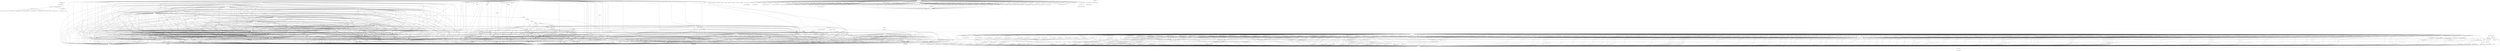 digraph depends {
    node [shape=plaintext]
"angstrom-feed-configs" -> "opkg" [style=dotted]
"angstrom-packagegroup-boot" -> "angstrom-version"
"angstrom-packagegroup-boot" -> "packagegroup-boot"
"avahi-daemon" -> "base-files"
"avahi-daemon" -> "base-passwd"
"avahi-daemon" -> "libavahi-common3"
"avahi-daemon" -> "libavahi-core7"
"avahi-daemon" -> "libc6"
"avahi-daemon" -> "libcap2"
"avahi-daemon" -> "libdaemon0"
"avahi-daemon" -> "libdbus-1-3"
"avahi-daemon" -> "libexpat1"
"avahi-daemon" -> "libnss-mdns" [style=dotted]
"avahi-daemon" -> "shadow"
"avahi-utils" -> "libavahi-client3"
"avahi-utils" -> "libavahi-common3"
"avahi-utils" -> "libc6"
"bash" -> "base-files"
"bash" -> "libc6"
"bash" -> "libtinfo5"
"bash" -> "update-alternatives-opkg"
"bluez5" -> "libc6"
"bluez5" -> "libdbus-1-3"
"bluez5" -> "libglib-2.0-0"
"bluez5" -> "libreadline7"
"bluez5" -> "libudev1"
"busybox" -> "busybox-syslog" [style=dotted]
"busybox" -> "busybox-udhcpc" [style=dotted]
"busybox" -> "libc6"
"busybox" -> "update-alternatives-opkg"
"ca-certificates" -> "openssl"
"coreutils" -> "libattr1"
"coreutils" -> "libc6"
"coreutils" -> "libcap2"
"coreutils" -> "libgmp10"
"coreutils" -> "update-alternatives-opkg"
"cpio" -> "libc6"
"cpio" -> "update-alternatives-opkg"
"cpufreq-tweaks" -> "cpufrequtils"
"cpufrequtils" -> "libc6"
"curl" -> "libc6"
"curl" -> "libcurl4"
"dbus-1" -> "base-files"
"dbus-1" -> "base-passwd"
"dbus-1" -> "libc6"
"dbus-1" -> "libdbus-1-3"
"dbus-1" -> "libexpat1"
"dbus-1" -> "libsystemd0"
"dbus-1" -> "libx11-6"
"dbus-1" -> "shadow"
"dracut" -> "bash"
"dracut" -> "busybox" [style=dotted]
"dracut" -> "coreutils" [style=dotted]
"dracut" -> "cpio"
"dracut" -> "findutils"
"dracut" -> "kernel-modules" [style=dotted]
"dracut" -> "ldd"
"dracut" -> "libc6"
"dracut" -> "libkmod2"
"dracut" -> "systemd"
"dracut" -> "util-linux"
"dracut" -> "util-linux-blkid"
"dracut" -> "util-linux-getopt"
"e2fsprogs-e2fsck" -> "libblkid1"
"e2fsprogs-e2fsck" -> "libc6"
"e2fsprogs-e2fsck" -> "libcom-err2"
"e2fsprogs-e2fsck" -> "libe2p2"
"e2fsprogs-e2fsck" -> "libext2fs2"
"e2fsprogs-e2fsck" -> "libuuid1"
"findutils" -> "libc6"
"findutils" -> "update-alternatives-opkg"
"fixmac" -> "ranpwd"
"glibc-gconv-ibm850" -> "glibc-gconv"
"glibc-gconv-ibm850" -> "libc6"
"glibc-gconv-unicode" -> "glibc-gconv"
"glibc-gconv-unicode" -> "libc6"
"glibc-gconv-utf-32" -> "glibc-gconv"
"glibc-gconv-utf-32" -> "libc6"
"glibc-localedata-en-gb" -> "glibc-localedata-en-us"
"glibc-localedata-en-gb" -> "glibc-localedata-i18n"
"glibc-localedata-en-gb" -> "glibc-localedata-iso14651-t1"
"glibc-localedata-en-gb" -> "glibc-localedata-translit-combining"
"glibc-localedata-en-us" -> "glibc-localedata-en-gb"
"glibc-localedata-en-us" -> "glibc-localedata-iso14651-t1"
"glibc-localedata-i18n" -> "glibc-localedata-iso14651-t1"
"glibc-localedata-i18n" -> "glibc-localedata-translit-neutral"
"glibc-localedata-iso14651-t1" -> "glibc-localedata-iso14651-t1-common"
"glibc-localedata-translit-neutral" -> "glibc-localedata-translit-circle"
"glibc-localedata-translit-neutral" -> "glibc-localedata-translit-cjk-compat"
"glibc-localedata-translit-neutral" -> "glibc-localedata-translit-compat"
"glibc-localedata-translit-neutral" -> "glibc-localedata-translit-font"
"glibc-localedata-translit-neutral" -> "glibc-localedata-translit-fraction"
"glibc-localedata-translit-neutral" -> "glibc-localedata-translit-narrow"
"glibc-localedata-translit-neutral" -> "glibc-localedata-translit-small"
"glibc-localedata-translit-neutral" -> "glibc-localedata-translit-wide"
"htop" -> "libc6"
"htop" -> "libncursesw5"
"htop" -> "libtinfo5"
"htop" -> "ncurses-terminfo"
"iptables" -> "kernel-module-iptable-filter" [style=dotted]
"iptables" -> "kernel-module-iptable-nat" [style=dotted]
"iptables" -> "kernel-module-ip-tables" [style=dotted]
"iptables" -> "kernel-module-ipt-masquerade" [style=dotted]
"iptables" -> "kernel-module-nf-conntrack-ipv4" [style=dotted]
"iptables" -> "kernel-module-nf-conntrack" [style=dotted]
"iptables" -> "kernel-module-nf-defrag-ipv4" [style=dotted]
"iptables" -> "kernel-module-nf-nat" [style=dotted]
"iptables" -> "kernel-module-x-tables" [style=dotted]
"iptables" -> "libc6"
"iw" -> "libc6"
"iw" -> "libnl-3-200"
"iw" -> "libnl-genl-3-200"
"kernel-4.17.0" -> "kernel-image-4.17.0"
"kernel-image-4.17.0" -> "kernel-image-image-4.17.0"
"kernel" -> "kernel-4.17.0"
"kernel-module-8021q-4.17.0" -> "kernel-4.17.0"
"kernel-module-8021q-4.17.0" -> "kernel-module-garp-4.17.0"
"kernel-module-8021q-4.17.0" -> "kernel-module-mrp-4.17.0"
"kernel-module-adv7511-4.17.0" -> "kernel-4.17.0"
"kernel-module-adv7511-4.17.0" -> "kernel-module-cec-4.17.0"
"kernel-module-arc4-4.17.0" -> "kernel-4.17.0"
"kernel-module-asix-4.17.0" -> "kernel-4.17.0"
"kernel-module-asix-4.17.0" -> "kernel-module-usbnet-4.17.0"
"kernel-module-at25-4.17.0" -> "kernel-4.17.0"
"kernel-module-authenc-4.17.0" -> "kernel-4.17.0"
"kernel-module-authencesn-4.17.0" -> "kernel-4.17.0"
"kernel-module-authencesn-4.17.0" -> "kernel-module-authenc-4.17.0"
"kernel-module-ax88179-178a-4.17.0" -> "kernel-4.17.0"
"kernel-module-ax88179-178a-4.17.0" -> "kernel-module-usbnet-4.17.0"
"kernel-module-bluetooth-4.17.0" -> "kernel-4.17.0"
"kernel-module-bluetooth-4.17.0" -> "kernel-module-ecdh-generic-4.17.0"
"kernel-module-bluetooth-4.17.0" -> "kernel-module-rfkill-4.17.0"
"kernel-module-brcmfmac-4.17.0" -> "kernel-4.17.0"
"kernel-module-brcmfmac-4.17.0" -> "kernel-module-brcmutil-4.17.0"
"kernel-module-brcmfmac-4.17.0" -> "kernel-module-cfg80211-4.17.0"
"kernel-module-brcmutil-4.17.0" -> "kernel-4.17.0"
"kernel-module-bridge-4.17.0" -> "kernel-4.17.0"
"kernel-module-bridge-4.17.0" -> "kernel-module-ipv6-4.17.0"
"kernel-module-bridge-4.17.0" -> "kernel-module-llc-4.17.0"
"kernel-module-bridge-4.17.0" -> "kernel-module-stp-4.17.0"
"kernel-module-br-netfilter-4.17.0" -> "kernel-4.17.0"
"kernel-module-br-netfilter-4.17.0" -> "kernel-module-bridge-4.17.0"
"kernel-module-btrfs-4.17.0" -> "kernel-4.17.0"
"kernel-module-btrfs-4.17.0" -> "kernel-module-libcrc32c-4.17.0"
"kernel-module-btrfs-4.17.0" -> "kernel-module-lzo-compress-4.17.0"
"kernel-module-btrfs-4.17.0" -> "kernel-module-raid6-pq-4.17.0"
"kernel-module-btrfs-4.17.0" -> "kernel-module-xor-4.17.0"
"kernel-module-btrfs-4.17.0" -> "kernel-module-zlib-deflate-4.17.0"
"kernel-module-btrfs-4.17.0" -> "kernel-module-zstd-compress-4.17.0"
"kernel-module-btrfs-4.17.0" -> "kernel-module-zstd-decompress-4.17.0"
"kernel-module-ccm-4.17.0" -> "kernel-4.17.0"
"kernel-module-cdc-ether-4.17.0" -> "kernel-4.17.0"
"kernel-module-cdc-ether-4.17.0" -> "kernel-module-usbnet-4.17.0"
"kernel-module-cdc-ncm-4.17.0" -> "kernel-4.17.0"
"kernel-module-cdc-ncm-4.17.0" -> "kernel-module-usbnet-4.17.0"
"kernel-module-cdc-subset-4.17.0" -> "kernel-4.17.0"
"kernel-module-cdc-subset-4.17.0" -> "kernel-module-usbnet-4.17.0"
"kernel-module-cec-4.17.0" -> "kernel-4.17.0"
"kernel-module-cfg80211-4.17.0" -> "kernel-4.17.0"
"kernel-module-cfg80211-4.17.0" -> "kernel-module-rfkill-4.17.0"
"kernel-module-ch7006-4.17.0" -> "kernel-4.17.0"
"kernel-module-cmac-4.17.0" -> "kernel-4.17.0"
"kernel-module-crypto-engine-4.17.0" -> "kernel-4.17.0"
"kernel-module-ctr-4.17.0" -> "kernel-4.17.0"
"kernel-module-cuse-4.17.0" -> "kernel-4.17.0"
"kernel-module-cuse-4.17.0" -> "kernel-module-fuse-4.17.0"
"kernel-module-dm9601-4.17.0" -> "kernel-4.17.0"
"kernel-module-dm9601-4.17.0" -> "kernel-module-usbnet-4.17.0"
"kernel-module-dvb-core-4.17.0" -> "kernel-4.17.0"
"kernel-module-ecb-4.17.0" -> "kernel-4.17.0"
"kernel-module-ecdh-generic-4.17.0" -> "kernel-4.17.0"
"kernel-module-fuse-4.17.0" -> "kernel-4.17.0"
"kernel-module-garp-4.17.0" -> "kernel-4.17.0"
"kernel-module-garp-4.17.0" -> "kernel-module-llc-4.17.0"
"kernel-module-garp-4.17.0" -> "kernel-module-stp-4.17.0"
"kernel-module-gcm-4.17.0" -> "kernel-4.17.0"
"kernel-module-ghash-generic-4.17.0" -> "kernel-4.17.0"
"kernel-module-gpu-sched-4.17.0" -> "kernel-4.17.0"
"kernel-module-hci-uart-4.17.0" -> "kernel-4.17.0"
"kernel-module-hci-uart-4.17.0" -> "kernel-module-bluetooth-4.17.0"
"kernel-module-hidp-4.17.0" -> "kernel-4.17.0"
"kernel-module-hidp-4.17.0" -> "kernel-module-bluetooth-4.17.0"
"kernel-module-ina2xx-4.17.0" -> "kernel-4.17.0"
"kernel-module-ip6table-filter-4.17.0" -> "kernel-4.17.0"
"kernel-module-ip6table-filter-4.17.0" -> "kernel-module-ip6-tables-4.17.0"
"kernel-module-ip6table-filter-4.17.0" -> "kernel-module-x-tables-4.17.0"
"kernel-module-ip6table-mangle-4.17.0" -> "kernel-4.17.0"
"kernel-module-ip6table-mangle-4.17.0" -> "kernel-module-ip6-tables-4.17.0"
"kernel-module-ip6table-mangle-4.17.0" -> "kernel-module-ipv6-4.17.0"
"kernel-module-ip6table-mangle-4.17.0" -> "kernel-module-x-tables-4.17.0"
"kernel-module-ip6table-nat-4.17.0" -> "kernel-4.17.0"
"kernel-module-ip6table-nat-4.17.0" -> "kernel-module-ip6-tables-4.17.0"
"kernel-module-ip6table-nat-4.17.0" -> "kernel-module-nf-nat-ipv6-4.17.0"
"kernel-module-ip6-tables-4.17.0" -> "kernel-4.17.0"
"kernel-module-ip6-tables-4.17.0" -> "kernel-module-x-tables-4.17.0"
"kernel-module-ip6t-masquerade-4.17.0" -> "kernel-4.17.0"
"kernel-module-ip6t-masquerade-4.17.0" -> "kernel-module-nf-conntrack-4.17.0"
"kernel-module-ip6t-masquerade-4.17.0" -> "kernel-module-nf-nat-masquerade-ipv6-4.17.0"
"kernel-module-ip6t-masquerade-4.17.0" -> "kernel-module-x-tables-4.17.0"
"kernel-module-ip6t-reject-4.17.0" -> "kernel-4.17.0"
"kernel-module-ip6t-reject-4.17.0" -> "kernel-module-nf-reject-ipv6-4.17.0"
"kernel-module-ip6t-reject-4.17.0" -> "kernel-module-x-tables-4.17.0"
"kernel-module-iptable-filter-4.17.0" -> "kernel-4.17.0"
"kernel-module-iptable-filter-4.17.0" -> "kernel-module-ip-tables-4.17.0"
"kernel-module-iptable-filter-4.17.0" -> "kernel-module-x-tables-4.17.0"
"kernel-module-iptable-mangle-4.17.0" -> "kernel-4.17.0"
"kernel-module-iptable-mangle-4.17.0" -> "kernel-module-ip-tables-4.17.0"
"kernel-module-iptable-mangle-4.17.0" -> "kernel-module-x-tables-4.17.0"
"kernel-module-iptable-nat-4.17.0" -> "kernel-4.17.0"
"kernel-module-iptable-nat-4.17.0" -> "kernel-module-ip-tables-4.17.0"
"kernel-module-iptable-nat-4.17.0" -> "kernel-module-nf-nat-ipv4-4.17.0"
"kernel-module-ip-tables-4.17.0" -> "kernel-4.17.0"
"kernel-module-ip-tables-4.17.0" -> "kernel-module-x-tables-4.17.0"
"kernel-module-ipt-masquerade-4.17.0" -> "kernel-4.17.0"
"kernel-module-ipt-masquerade-4.17.0" -> "kernel-module-nf-conntrack-4.17.0"
"kernel-module-ipt-masquerade-4.17.0" -> "kernel-module-nf-nat-masquerade-ipv4-4.17.0"
"kernel-module-ipt-masquerade-4.17.0" -> "kernel-module-x-tables-4.17.0"
"kernel-module-ipt-reject-4.17.0" -> "kernel-4.17.0"
"kernel-module-ipt-reject-4.17.0" -> "kernel-module-nf-reject-ipv4-4.17.0"
"kernel-module-ipt-reject-4.17.0" -> "kernel-module-x-tables-4.17.0"
"kernel-module-ip-tunnel-4.17.0" -> "kernel-4.17.0"
"kernel-module-ipv6-4.17.0" -> "kernel-4.17.0"
"kernel-module-ir-jvc-decoder-4.17.0" -> "kernel-4.17.0"
"kernel-module-ir-jvc-decoder-4.17.0" -> "kernel-module-rc-core-4.17.0"
"kernel-module-ir-kbd-i2c-4.17.0" -> "kernel-4.17.0"
"kernel-module-ir-kbd-i2c-4.17.0" -> "kernel-module-rc-core-4.17.0"
"kernel-module-ir-mce-kbd-decoder-4.17.0" -> "kernel-4.17.0"
"kernel-module-ir-mce-kbd-decoder-4.17.0" -> "kernel-module-rc-core-4.17.0"
"kernel-module-ir-nec-decoder-4.17.0" -> "kernel-4.17.0"
"kernel-module-ir-nec-decoder-4.17.0" -> "kernel-module-rc-core-4.17.0"
"kernel-module-ir-rc5-decoder-4.17.0" -> "kernel-4.17.0"
"kernel-module-ir-rc5-decoder-4.17.0" -> "kernel-module-rc-core-4.17.0"
"kernel-module-ir-rc6-decoder-4.17.0" -> "kernel-4.17.0"
"kernel-module-ir-rc6-decoder-4.17.0" -> "kernel-module-rc-core-4.17.0"
"kernel-module-ir-sanyo-decoder-4.17.0" -> "kernel-4.17.0"
"kernel-module-ir-sanyo-decoder-4.17.0" -> "kernel-module-rc-core-4.17.0"
"kernel-module-ir-sharp-decoder-4.17.0" -> "kernel-4.17.0"
"kernel-module-ir-sharp-decoder-4.17.0" -> "kernel-module-rc-core-4.17.0"
"kernel-module-ir-sony-decoder-4.17.0" -> "kernel-4.17.0"
"kernel-module-ir-sony-decoder-4.17.0" -> "kernel-module-rc-core-4.17.0"
"kernel-module-ir-xmp-decoder-4.17.0" -> "kernel-4.17.0"
"kernel-module-ir-xmp-decoder-4.17.0" -> "kernel-module-rc-core-4.17.0"
"kernel-module-libcrc32c-4.17.0" -> "kernel-4.17.0"
"kernel-module-lima-4.17.0" -> "kernel-4.17.0"
"kernel-module-lima-4.17.0" -> "kernel-module-gpu-sched-4.17.0"
"kernel-module-lima-4.17.0" -> "kernel-module-ttm-4.17.0"
"kernel-module-llc-4.17.0" -> "kernel-4.17.0"
"kernel-module-lm90-4.17.0" -> "kernel-4.17.0"
"kernel-module-lzo-compress-4.17.0" -> "kernel-4.17.0"
"kernel-module-mac80211-4.17.0" -> "kernel-4.17.0"
"kernel-module-mac80211-4.17.0" -> "kernel-module-cfg80211-4.17.0"
"kernel-module-macvlan-4.17.0" -> "kernel-4.17.0"
"kernel-module-macvtap-4.17.0" -> "kernel-4.17.0"
"kernel-module-macvtap-4.17.0" -> "kernel-module-macvlan-4.17.0"
"kernel-module-macvtap-4.17.0" -> "kernel-module-tap-4.17.0"
"kernel-module-mc44s803-4.17.0" -> "kernel-4.17.0"
"kernel-module-mcs7830-4.17.0" -> "kernel-4.17.0"
"kernel-module-mcs7830-4.17.0" -> "kernel-module-usbnet-4.17.0"
"kernel-module-media-4.17.0" -> "kernel-4.17.0"
"kernel-module-meson-gxbb-wdt-4.17.0" -> "kernel-4.17.0"
"kernel-module-meson-ir-4.17.0" -> "kernel-4.17.0"
"kernel-module-meson-ir-4.17.0" -> "kernel-module-rc-core-4.17.0"
"kernel-module-meson-rng-4.17.0" -> "kernel-4.17.0"
"kernel-module-meson-rng-4.17.0" -> "kernel-module-rng-core-4.17.0"
"kernel-module-meson-wdt-4.17.0" -> "kernel-4.17.0"
"kernel-module-mrp-4.17.0" -> "kernel-4.17.0"
"kernel-module-mt20xx-4.17.0" -> "kernel-4.17.0"
"kernel-module-nbd-4.17.0" -> "kernel-4.17.0"
"kernel-module-net1080-4.17.0" -> "kernel-4.17.0"
"kernel-module-net1080-4.17.0" -> "kernel-module-usbnet-4.17.0"
"kernel-module-nf-conntrack-4.17.0" -> "kernel-4.17.0"
"kernel-module-nf-conntrack-4.17.0" -> "kernel-module-libcrc32c-4.17.0"
"kernel-module-nf-conntrack-ipv4-4.17.0" -> "kernel-4.17.0"
"kernel-module-nf-conntrack-ipv4-4.17.0" -> "kernel-module-nf-conntrack-4.17.0"
"kernel-module-nf-conntrack-ipv4-4.17.0" -> "kernel-module-nf-defrag-ipv4-4.17.0"
"kernel-module-nf-conntrack-ipv6-4.17.0" -> "kernel-4.17.0"
"kernel-module-nf-conntrack-ipv6-4.17.0" -> "kernel-module-ipv6-4.17.0"
"kernel-module-nf-conntrack-ipv6-4.17.0" -> "kernel-module-nf-conntrack-4.17.0"
"kernel-module-nf-conntrack-ipv6-4.17.0" -> "kernel-module-nf-defrag-ipv6-4.17.0"
"kernel-module-nf-defrag-ipv4-4.17.0" -> "kernel-4.17.0"
"kernel-module-nf-defrag-ipv6-4.17.0" -> "kernel-4.17.0"
"kernel-module-nf-defrag-ipv6-4.17.0" -> "kernel-module-ipv6-4.17.0"
"kernel-module-nf-log-common-4.17.0" -> "kernel-4.17.0"
"kernel-module-nf-log-ipv4-4.17.0" -> "kernel-4.17.0"
"kernel-module-nf-log-ipv4-4.17.0" -> "kernel-module-nf-log-common-4.17.0"
"kernel-module-nf-log-ipv6-4.17.0" -> "kernel-4.17.0"
"kernel-module-nf-log-ipv6-4.17.0" -> "kernel-module-nf-log-common-4.17.0"
"kernel-module-nf-nat-4.17.0" -> "kernel-4.17.0"
"kernel-module-nf-nat-4.17.0" -> "kernel-module-libcrc32c-4.17.0"
"kernel-module-nf-nat-4.17.0" -> "kernel-module-nf-conntrack-4.17.0"
"kernel-module-nf-nat-ipv4-4.17.0" -> "kernel-4.17.0"
"kernel-module-nf-nat-ipv4-4.17.0" -> "kernel-module-nf-conntrack-4.17.0"
"kernel-module-nf-nat-ipv4-4.17.0" -> "kernel-module-nf-nat-4.17.0"
"kernel-module-nf-nat-ipv6-4.17.0" -> "kernel-4.17.0"
"kernel-module-nf-nat-ipv6-4.17.0" -> "kernel-module-ipv6-4.17.0"
"kernel-module-nf-nat-ipv6-4.17.0" -> "kernel-module-nf-conntrack-4.17.0"
"kernel-module-nf-nat-ipv6-4.17.0" -> "kernel-module-nf-nat-4.17.0"
"kernel-module-nf-nat-masquerade-ipv4-4.17.0" -> "kernel-4.17.0"
"kernel-module-nf-nat-masquerade-ipv4-4.17.0" -> "kernel-module-nf-conntrack-4.17.0"
"kernel-module-nf-nat-masquerade-ipv4-4.17.0" -> "kernel-module-nf-nat-4.17.0"
"kernel-module-nf-nat-masquerade-ipv6-4.17.0" -> "kernel-4.17.0"
"kernel-module-nf-nat-masquerade-ipv6-4.17.0" -> "kernel-module-ipv6-4.17.0"
"kernel-module-nf-nat-masquerade-ipv6-4.17.0" -> "kernel-module-nf-conntrack-4.17.0"
"kernel-module-nf-nat-masquerade-ipv6-4.17.0" -> "kernel-module-nf-nat-4.17.0"
"kernel-module-nf-reject-ipv4-4.17.0" -> "kernel-4.17.0"
"kernel-module-nf-reject-ipv6-4.17.0" -> "kernel-4.17.0"
"kernel-module-nf-reject-ipv6-4.17.0" -> "kernel-module-ipv6-4.17.0"
"kernel-module-nfs-layout-flexfiles-4.17.0" -> "kernel-4.17.0"
"kernel-module-overlay-4.17.0" -> "kernel-4.17.0"
"kernel-module-p8022-4.17.0" -> "kernel-4.17.0"
"kernel-module-p8022-4.17.0" -> "kernel-module-llc-4.17.0"
"kernel-module-pegasus-4.17.0" -> "kernel-4.17.0"
"kernel-module-plusb-4.17.0" -> "kernel-4.17.0"
"kernel-module-plusb-4.17.0" -> "kernel-module-usbnet-4.17.0"
"kernel-module-psnap-4.17.0" -> "kernel-4.17.0"
"kernel-module-psnap-4.17.0" -> "kernel-module-llc-4.17.0"
"kernel-module-pwm-meson-4.17.0" -> "kernel-4.17.0"
"kernel-module-r8152-4.17.0" -> "kernel-4.17.0"
"kernel-module-raid6-pq-4.17.0" -> "kernel-4.17.0"
"kernel-module-rc-adstech-dvb-t-pci-4.17.0" -> "kernel-4.17.0"
"kernel-module-rc-adstech-dvb-t-pci-4.17.0" -> "kernel-module-rc-core-4.17.0"
"kernel-module-rc-alink-dtu-m-4.17.0" -> "kernel-4.17.0"
"kernel-module-rc-alink-dtu-m-4.17.0" -> "kernel-module-rc-core-4.17.0"
"kernel-module-rc-anysee-4.17.0" -> "kernel-4.17.0"
"kernel-module-rc-anysee-4.17.0" -> "kernel-module-rc-core-4.17.0"
"kernel-module-rc-apac-viewcomp-4.17.0" -> "kernel-4.17.0"
"kernel-module-rc-apac-viewcomp-4.17.0" -> "kernel-module-rc-core-4.17.0"
"kernel-module-rc-astrometa-t2hybrid-4.17.0" -> "kernel-4.17.0"
"kernel-module-rc-astrometa-t2hybrid-4.17.0" -> "kernel-module-rc-core-4.17.0"
"kernel-module-rc-asus-pc39-4.17.0" -> "kernel-4.17.0"
"kernel-module-rc-asus-pc39-4.17.0" -> "kernel-module-rc-core-4.17.0"
"kernel-module-rc-asus-ps3-100-4.17.0" -> "kernel-4.17.0"
"kernel-module-rc-asus-ps3-100-4.17.0" -> "kernel-module-rc-core-4.17.0"
"kernel-module-rc-ati-tv-wonder-hd-600-4.17.0" -> "kernel-4.17.0"
"kernel-module-rc-ati-tv-wonder-hd-600-4.17.0" -> "kernel-module-rc-core-4.17.0"
"kernel-module-rc-ati-x10-4.17.0" -> "kernel-4.17.0"
"kernel-module-rc-ati-x10-4.17.0" -> "kernel-module-rc-core-4.17.0"
"kernel-module-rc-avermedia-4.17.0" -> "kernel-4.17.0"
"kernel-module-rc-avermedia-4.17.0" -> "kernel-module-rc-core-4.17.0"
"kernel-module-rc-avermedia-a16d-4.17.0" -> "kernel-4.17.0"
"kernel-module-rc-avermedia-a16d-4.17.0" -> "kernel-module-rc-core-4.17.0"
"kernel-module-rc-avermedia-cardbus-4.17.0" -> "kernel-4.17.0"
"kernel-module-rc-avermedia-cardbus-4.17.0" -> "kernel-module-rc-core-4.17.0"
"kernel-module-rc-avermedia-dvbt-4.17.0" -> "kernel-4.17.0"
"kernel-module-rc-avermedia-dvbt-4.17.0" -> "kernel-module-rc-core-4.17.0"
"kernel-module-rc-avermedia-m135a-4.17.0" -> "kernel-4.17.0"
"kernel-module-rc-avermedia-m135a-4.17.0" -> "kernel-module-rc-core-4.17.0"
"kernel-module-rc-avermedia-m733a-rm-k6-4.17.0" -> "kernel-4.17.0"
"kernel-module-rc-avermedia-m733a-rm-k6-4.17.0" -> "kernel-module-rc-core-4.17.0"
"kernel-module-rc-avermedia-rm-ks-4.17.0" -> "kernel-4.17.0"
"kernel-module-rc-avermedia-rm-ks-4.17.0" -> "kernel-module-rc-core-4.17.0"
"kernel-module-rc-avertv-303-4.17.0" -> "kernel-4.17.0"
"kernel-module-rc-avertv-303-4.17.0" -> "kernel-module-rc-core-4.17.0"
"kernel-module-rc-azurewave-ad-tu700-4.17.0" -> "kernel-4.17.0"
"kernel-module-rc-azurewave-ad-tu700-4.17.0" -> "kernel-module-rc-core-4.17.0"
"kernel-module-rc-behold-4.17.0" -> "kernel-4.17.0"
"kernel-module-rc-behold-4.17.0" -> "kernel-module-rc-core-4.17.0"
"kernel-module-rc-behold-columbus-4.17.0" -> "kernel-4.17.0"
"kernel-module-rc-behold-columbus-4.17.0" -> "kernel-module-rc-core-4.17.0"
"kernel-module-rc-budget-ci-old-4.17.0" -> "kernel-4.17.0"
"kernel-module-rc-budget-ci-old-4.17.0" -> "kernel-module-rc-core-4.17.0"
"kernel-module-rc-cec-4.17.0" -> "kernel-4.17.0"
"kernel-module-rc-cec-4.17.0" -> "kernel-module-rc-core-4.17.0"
"kernel-module-rc-cinergy-1400-4.17.0" -> "kernel-4.17.0"
"kernel-module-rc-cinergy-1400-4.17.0" -> "kernel-module-rc-core-4.17.0"
"kernel-module-rc-cinergy-4.17.0" -> "kernel-4.17.0"
"kernel-module-rc-cinergy-4.17.0" -> "kernel-module-rc-core-4.17.0"
"kernel-module-rc-core-4.17.0" -> "kernel-4.17.0"
"kernel-module-rc-d680-dmb-4.17.0" -> "kernel-4.17.0"
"kernel-module-rc-d680-dmb-4.17.0" -> "kernel-module-rc-core-4.17.0"
"kernel-module-rc-delock-61959-4.17.0" -> "kernel-4.17.0"
"kernel-module-rc-delock-61959-4.17.0" -> "kernel-module-rc-core-4.17.0"
"kernel-module-rc-dib0700-nec-4.17.0" -> "kernel-4.17.0"
"kernel-module-rc-dib0700-nec-4.17.0" -> "kernel-module-rc-core-4.17.0"
"kernel-module-rc-dib0700-rc5-4.17.0" -> "kernel-4.17.0"
"kernel-module-rc-dib0700-rc5-4.17.0" -> "kernel-module-rc-core-4.17.0"
"kernel-module-rc-digitalnow-tinytwin-4.17.0" -> "kernel-4.17.0"
"kernel-module-rc-digitalnow-tinytwin-4.17.0" -> "kernel-module-rc-core-4.17.0"
"kernel-module-rc-digittrade-4.17.0" -> "kernel-4.17.0"
"kernel-module-rc-digittrade-4.17.0" -> "kernel-module-rc-core-4.17.0"
"kernel-module-rc-dm1105-nec-4.17.0" -> "kernel-4.17.0"
"kernel-module-rc-dm1105-nec-4.17.0" -> "kernel-module-rc-core-4.17.0"
"kernel-module-rc-dntv-live-dvb-t-4.17.0" -> "kernel-4.17.0"
"kernel-module-rc-dntv-live-dvb-t-4.17.0" -> "kernel-module-rc-core-4.17.0"
"kernel-module-rc-dntv-live-dvbt-pro-4.17.0" -> "kernel-4.17.0"
"kernel-module-rc-dntv-live-dvbt-pro-4.17.0" -> "kernel-module-rc-core-4.17.0"
"kernel-module-rc-dtt200u-4.17.0" -> "kernel-4.17.0"
"kernel-module-rc-dtt200u-4.17.0" -> "kernel-module-rc-core-4.17.0"
"kernel-module-rc-dvbsky-4.17.0" -> "kernel-4.17.0"
"kernel-module-rc-dvbsky-4.17.0" -> "kernel-module-rc-core-4.17.0"
"kernel-module-rc-dvico-mce-4.17.0" -> "kernel-4.17.0"
"kernel-module-rc-dvico-mce-4.17.0" -> "kernel-module-rc-core-4.17.0"
"kernel-module-rc-dvico-portable-4.17.0" -> "kernel-4.17.0"
"kernel-module-rc-dvico-portable-4.17.0" -> "kernel-module-rc-core-4.17.0"
"kernel-module-rc-em-terratec-4.17.0" -> "kernel-4.17.0"
"kernel-module-rc-em-terratec-4.17.0" -> "kernel-module-rc-core-4.17.0"
"kernel-module-rc-encore-enltv2-4.17.0" -> "kernel-4.17.0"
"kernel-module-rc-encore-enltv2-4.17.0" -> "kernel-module-rc-core-4.17.0"
"kernel-module-rc-encore-enltv-4.17.0" -> "kernel-4.17.0"
"kernel-module-rc-encore-enltv-4.17.0" -> "kernel-module-rc-core-4.17.0"
"kernel-module-rc-encore-enltv-fm53-4.17.0" -> "kernel-4.17.0"
"kernel-module-rc-encore-enltv-fm53-4.17.0" -> "kernel-module-rc-core-4.17.0"
"kernel-module-rc-evga-indtube-4.17.0" -> "kernel-4.17.0"
"kernel-module-rc-evga-indtube-4.17.0" -> "kernel-module-rc-core-4.17.0"
"kernel-module-rc-eztv-4.17.0" -> "kernel-4.17.0"
"kernel-module-rc-eztv-4.17.0" -> "kernel-module-rc-core-4.17.0"
"kernel-module-rc-flydvb-4.17.0" -> "kernel-4.17.0"
"kernel-module-rc-flydvb-4.17.0" -> "kernel-module-rc-core-4.17.0"
"kernel-module-rc-flyvideo-4.17.0" -> "kernel-4.17.0"
"kernel-module-rc-flyvideo-4.17.0" -> "kernel-module-rc-core-4.17.0"
"kernel-module-rc-fusionhdtv-mce-4.17.0" -> "kernel-4.17.0"
"kernel-module-rc-fusionhdtv-mce-4.17.0" -> "kernel-module-rc-core-4.17.0"
"kernel-module-rc-gadmei-rm008z-4.17.0" -> "kernel-4.17.0"
"kernel-module-rc-gadmei-rm008z-4.17.0" -> "kernel-module-rc-core-4.17.0"
"kernel-module-rc-geekbox-4.17.0" -> "kernel-4.17.0"
"kernel-module-rc-geekbox-4.17.0" -> "kernel-module-rc-core-4.17.0"
"kernel-module-rc-genius-tvgo-a11mce-4.17.0" -> "kernel-4.17.0"
"kernel-module-rc-genius-tvgo-a11mce-4.17.0" -> "kernel-module-rc-core-4.17.0"
"kernel-module-rc-gotview7135-4.17.0" -> "kernel-4.17.0"
"kernel-module-rc-gotview7135-4.17.0" -> "kernel-module-rc-core-4.17.0"
"kernel-module-rc-hauppauge-4.17.0" -> "kernel-4.17.0"
"kernel-module-rc-hauppauge-4.17.0" -> "kernel-module-rc-core-4.17.0"
"kernel-module-rc-hisi-poplar-4.17.0" -> "kernel-4.17.0"
"kernel-module-rc-hisi-poplar-4.17.0" -> "kernel-module-rc-core-4.17.0"
"kernel-module-rc-hisi-tv-demo-4.17.0" -> "kernel-4.17.0"
"kernel-module-rc-hisi-tv-demo-4.17.0" -> "kernel-module-rc-core-4.17.0"
"kernel-module-rc-imon-mce-4.17.0" -> "kernel-4.17.0"
"kernel-module-rc-imon-mce-4.17.0" -> "kernel-module-rc-core-4.17.0"
"kernel-module-rc-imon-pad-4.17.0" -> "kernel-4.17.0"
"kernel-module-rc-imon-pad-4.17.0" -> "kernel-module-rc-core-4.17.0"
"kernel-module-rc-imon-rsc-4.17.0" -> "kernel-4.17.0"
"kernel-module-rc-imon-rsc-4.17.0" -> "kernel-module-rc-core-4.17.0"
"kernel-module-rc-iodata-bctv7e-4.17.0" -> "kernel-4.17.0"
"kernel-module-rc-iodata-bctv7e-4.17.0" -> "kernel-module-rc-core-4.17.0"
"kernel-module-rc-it913x-v1-4.17.0" -> "kernel-4.17.0"
"kernel-module-rc-it913x-v1-4.17.0" -> "kernel-module-rc-core-4.17.0"
"kernel-module-rc-it913x-v2-4.17.0" -> "kernel-4.17.0"
"kernel-module-rc-it913x-v2-4.17.0" -> "kernel-module-rc-core-4.17.0"
"kernel-module-rc-kaiomy-4.17.0" -> "kernel-4.17.0"
"kernel-module-rc-kaiomy-4.17.0" -> "kernel-module-rc-core-4.17.0"
"kernel-module-rc-kworld-315u-4.17.0" -> "kernel-4.17.0"
"kernel-module-rc-kworld-315u-4.17.0" -> "kernel-module-rc-core-4.17.0"
"kernel-module-rc-kworld-pc150u-4.17.0" -> "kernel-4.17.0"
"kernel-module-rc-kworld-pc150u-4.17.0" -> "kernel-module-rc-core-4.17.0"
"kernel-module-rc-kworld-plus-tv-analog-4.17.0" -> "kernel-4.17.0"
"kernel-module-rc-kworld-plus-tv-analog-4.17.0" -> "kernel-module-rc-core-4.17.0"
"kernel-module-rc-leadtek-y04g0051-4.17.0" -> "kernel-4.17.0"
"kernel-module-rc-leadtek-y04g0051-4.17.0" -> "kernel-module-rc-core-4.17.0"
"kernel-module-rc-lme2510-4.17.0" -> "kernel-4.17.0"
"kernel-module-rc-lme2510-4.17.0" -> "kernel-module-rc-core-4.17.0"
"kernel-module-rc-manli-4.17.0" -> "kernel-4.17.0"
"kernel-module-rc-manli-4.17.0" -> "kernel-module-rc-core-4.17.0"
"kernel-module-rc-medion-x10-4.17.0" -> "kernel-4.17.0"
"kernel-module-rc-medion-x10-4.17.0" -> "kernel-module-rc-core-4.17.0"
"kernel-module-rc-medion-x10-digitainer-4.17.0" -> "kernel-4.17.0"
"kernel-module-rc-medion-x10-digitainer-4.17.0" -> "kernel-module-rc-core-4.17.0"
"kernel-module-rc-medion-x10-or2x-4.17.0" -> "kernel-4.17.0"
"kernel-module-rc-medion-x10-or2x-4.17.0" -> "kernel-module-rc-core-4.17.0"
"kernel-module-rc-msi-digivox-ii-4.17.0" -> "kernel-4.17.0"
"kernel-module-rc-msi-digivox-ii-4.17.0" -> "kernel-module-rc-core-4.17.0"
"kernel-module-rc-msi-digivox-iii-4.17.0" -> "kernel-4.17.0"
"kernel-module-rc-msi-digivox-iii-4.17.0" -> "kernel-module-rc-core-4.17.0"
"kernel-module-rc-msi-tvanywhere-4.17.0" -> "kernel-4.17.0"
"kernel-module-rc-msi-tvanywhere-4.17.0" -> "kernel-module-rc-core-4.17.0"
"kernel-module-rc-msi-tvanywhere-plus-4.17.0" -> "kernel-4.17.0"
"kernel-module-rc-msi-tvanywhere-plus-4.17.0" -> "kernel-module-rc-core-4.17.0"
"kernel-module-rc-nebula-4.17.0" -> "kernel-4.17.0"
"kernel-module-rc-nebula-4.17.0" -> "kernel-module-rc-core-4.17.0"
"kernel-module-rc-nec-terratec-cinergy-xs-4.17.0" -> "kernel-4.17.0"
"kernel-module-rc-nec-terratec-cinergy-xs-4.17.0" -> "kernel-module-rc-core-4.17.0"
"kernel-module-rc-norwood-4.17.0" -> "kernel-4.17.0"
"kernel-module-rc-norwood-4.17.0" -> "kernel-module-rc-core-4.17.0"
"kernel-module-rc-npgtech-4.17.0" -> "kernel-4.17.0"
"kernel-module-rc-npgtech-4.17.0" -> "kernel-module-rc-core-4.17.0"
"kernel-module-rc-pctv-sedna-4.17.0" -> "kernel-4.17.0"
"kernel-module-rc-pctv-sedna-4.17.0" -> "kernel-module-rc-core-4.17.0"
"kernel-module-rc-pinnacle-color-4.17.0" -> "kernel-4.17.0"
"kernel-module-rc-pinnacle-color-4.17.0" -> "kernel-module-rc-core-4.17.0"
"kernel-module-rc-pinnacle-grey-4.17.0" -> "kernel-4.17.0"
"kernel-module-rc-pinnacle-grey-4.17.0" -> "kernel-module-rc-core-4.17.0"
"kernel-module-rc-pinnacle-pctv-hd-4.17.0" -> "kernel-4.17.0"
"kernel-module-rc-pinnacle-pctv-hd-4.17.0" -> "kernel-module-rc-core-4.17.0"
"kernel-module-rc-pixelview-002t-4.17.0" -> "kernel-4.17.0"
"kernel-module-rc-pixelview-002t-4.17.0" -> "kernel-module-rc-core-4.17.0"
"kernel-module-rc-pixelview-4.17.0" -> "kernel-4.17.0"
"kernel-module-rc-pixelview-4.17.0" -> "kernel-module-rc-core-4.17.0"
"kernel-module-rc-pixelview-mk12-4.17.0" -> "kernel-4.17.0"
"kernel-module-rc-pixelview-mk12-4.17.0" -> "kernel-module-rc-core-4.17.0"
"kernel-module-rc-pixelview-new-4.17.0" -> "kernel-4.17.0"
"kernel-module-rc-pixelview-new-4.17.0" -> "kernel-module-rc-core-4.17.0"
"kernel-module-rc-powercolor-real-angel-4.17.0" -> "kernel-4.17.0"
"kernel-module-rc-powercolor-real-angel-4.17.0" -> "kernel-module-rc-core-4.17.0"
"kernel-module-rc-proteus-2309-4.17.0" -> "kernel-4.17.0"
"kernel-module-rc-proteus-2309-4.17.0" -> "kernel-module-rc-core-4.17.0"
"kernel-module-rc-purpletv-4.17.0" -> "kernel-4.17.0"
"kernel-module-rc-purpletv-4.17.0" -> "kernel-module-rc-core-4.17.0"
"kernel-module-rc-pv951-4.17.0" -> "kernel-4.17.0"
"kernel-module-rc-pv951-4.17.0" -> "kernel-module-rc-core-4.17.0"
"kernel-module-rc-rc6-mce-4.17.0" -> "kernel-4.17.0"
"kernel-module-rc-rc6-mce-4.17.0" -> "kernel-module-rc-core-4.17.0"
"kernel-module-rc-real-audio-220-32-keys-4.17.0" -> "kernel-4.17.0"
"kernel-module-rc-real-audio-220-32-keys-4.17.0" -> "kernel-module-rc-core-4.17.0"
"kernel-module-rc-reddo-4.17.0" -> "kernel-4.17.0"
"kernel-module-rc-reddo-4.17.0" -> "kernel-module-rc-core-4.17.0"
"kernel-module-rc-snapstream-firefly-4.17.0" -> "kernel-4.17.0"
"kernel-module-rc-snapstream-firefly-4.17.0" -> "kernel-module-rc-core-4.17.0"
"kernel-module-rc-streamzap-4.17.0" -> "kernel-4.17.0"
"kernel-module-rc-streamzap-4.17.0" -> "kernel-module-rc-core-4.17.0"
"kernel-module-rc-su3000-4.17.0" -> "kernel-4.17.0"
"kernel-module-rc-su3000-4.17.0" -> "kernel-module-rc-core-4.17.0"
"kernel-module-rc-tango-4.17.0" -> "kernel-4.17.0"
"kernel-module-rc-tango-4.17.0" -> "kernel-module-rc-core-4.17.0"
"kernel-module-rc-tbs-nec-4.17.0" -> "kernel-4.17.0"
"kernel-module-rc-tbs-nec-4.17.0" -> "kernel-module-rc-core-4.17.0"
"kernel-module-rc-technisat-ts35-4.17.0" -> "kernel-4.17.0"
"kernel-module-rc-technisat-ts35-4.17.0" -> "kernel-module-rc-core-4.17.0"
"kernel-module-rc-technisat-usb2-4.17.0" -> "kernel-4.17.0"
"kernel-module-rc-technisat-usb2-4.17.0" -> "kernel-module-rc-core-4.17.0"
"kernel-module-rc-terratec-cinergy-c-pci-4.17.0" -> "kernel-4.17.0"
"kernel-module-rc-terratec-cinergy-c-pci-4.17.0" -> "kernel-module-rc-core-4.17.0"
"kernel-module-rc-terratec-cinergy-s2-hd-4.17.0" -> "kernel-4.17.0"
"kernel-module-rc-terratec-cinergy-s2-hd-4.17.0" -> "kernel-module-rc-core-4.17.0"
"kernel-module-rc-terratec-cinergy-xs-4.17.0" -> "kernel-4.17.0"
"kernel-module-rc-terratec-cinergy-xs-4.17.0" -> "kernel-module-rc-core-4.17.0"
"kernel-module-rc-terratec-slim-2-4.17.0" -> "kernel-4.17.0"
"kernel-module-rc-terratec-slim-2-4.17.0" -> "kernel-module-rc-core-4.17.0"
"kernel-module-rc-terratec-slim-4.17.0" -> "kernel-4.17.0"
"kernel-module-rc-terratec-slim-4.17.0" -> "kernel-module-rc-core-4.17.0"
"kernel-module-rc-tevii-nec-4.17.0" -> "kernel-4.17.0"
"kernel-module-rc-tevii-nec-4.17.0" -> "kernel-module-rc-core-4.17.0"
"kernel-module-rc-tivo-4.17.0" -> "kernel-4.17.0"
"kernel-module-rc-tivo-4.17.0" -> "kernel-module-rc-core-4.17.0"
"kernel-module-rc-total-media-in-hand-02-4.17.0" -> "kernel-4.17.0"
"kernel-module-rc-total-media-in-hand-02-4.17.0" -> "kernel-module-rc-core-4.17.0"
"kernel-module-rc-total-media-in-hand-4.17.0" -> "kernel-4.17.0"
"kernel-module-rc-total-media-in-hand-4.17.0" -> "kernel-module-rc-core-4.17.0"
"kernel-module-rc-trekstor-4.17.0" -> "kernel-4.17.0"
"kernel-module-rc-trekstor-4.17.0" -> "kernel-module-rc-core-4.17.0"
"kernel-module-rc-tt-1500-4.17.0" -> "kernel-4.17.0"
"kernel-module-rc-tt-1500-4.17.0" -> "kernel-module-rc-core-4.17.0"
"kernel-module-rc-twinhan1027-4.17.0" -> "kernel-4.17.0"
"kernel-module-rc-twinhan1027-4.17.0" -> "kernel-module-rc-core-4.17.0"
"kernel-module-rc-twinhan-dtv-cab-ci-4.17.0" -> "kernel-4.17.0"
"kernel-module-rc-twinhan-dtv-cab-ci-4.17.0" -> "kernel-module-rc-core-4.17.0"
"kernel-module-rc-videomate-m1f-4.17.0" -> "kernel-4.17.0"
"kernel-module-rc-videomate-m1f-4.17.0" -> "kernel-module-rc-core-4.17.0"
"kernel-module-rc-videomate-s350-4.17.0" -> "kernel-4.17.0"
"kernel-module-rc-videomate-s350-4.17.0" -> "kernel-module-rc-core-4.17.0"
"kernel-module-rc-videomate-tv-pvr-4.17.0" -> "kernel-4.17.0"
"kernel-module-rc-videomate-tv-pvr-4.17.0" -> "kernel-module-rc-core-4.17.0"
"kernel-module-rc-winfast-4.17.0" -> "kernel-4.17.0"
"kernel-module-rc-winfast-4.17.0" -> "kernel-module-rc-core-4.17.0"
"kernel-module-rc-winfast-usbii-deluxe-4.17.0" -> "kernel-4.17.0"
"kernel-module-rc-winfast-usbii-deluxe-4.17.0" -> "kernel-module-rc-core-4.17.0"
"kernel-module-rc-zx-irdec-4.17.0" -> "kernel-4.17.0"
"kernel-module-rc-zx-irdec-4.17.0" -> "kernel-module-rc-core-4.17.0"
"kernel-module-realtek-4.17.0" -> "kernel-4.17.0"
"kernel-module-rfkill-4.17.0" -> "kernel-4.17.0"
"kernel-module-rng-core-4.17.0" -> "kernel-4.17.0"
"kernel-module-rtc-rk808-4.17.0" -> "kernel-4.17.0"
"kernel-module-rtl8150-4.17.0" -> "kernel-4.17.0"
"kernel-module-seqiv-4.17.0" -> "kernel-4.17.0"
"kernel-module-sil164-4.17.0" -> "kernel-4.17.0"
"kernel-module-sit-4.17.0" -> "kernel-4.17.0"
"kernel-module-sit-4.17.0" -> "kernel-module-ip-tunnel-4.17.0"
"kernel-module-sit-4.17.0" -> "kernel-module-ipv6-4.17.0"
"kernel-module-sit-4.17.0" -> "kernel-module-tunnel4-4.17.0"
"kernel-modules" -> "kernel-module-8021q-4.17.0"
"kernel-modules" -> "kernel-module-adv7511-4.17.0"
"kernel-modules" -> "kernel-module-arc4-4.17.0"
"kernel-modules" -> "kernel-module-asix-4.17.0"
"kernel-modules" -> "kernel-module-at25-4.17.0"
"kernel-modules" -> "kernel-module-authenc-4.17.0"
"kernel-modules" -> "kernel-module-authencesn-4.17.0"
"kernel-modules" -> "kernel-module-ax88179-178a-4.17.0"
"kernel-modules" -> "kernel-module-bluetooth-4.17.0"
"kernel-modules" -> "kernel-module-brcmfmac-4.17.0"
"kernel-modules" -> "kernel-module-brcmutil-4.17.0"
"kernel-modules" -> "kernel-module-bridge-4.17.0"
"kernel-modules" -> "kernel-module-br-netfilter-4.17.0"
"kernel-modules" -> "kernel-module-btrfs-4.17.0"
"kernel-modules" -> "kernel-module-ccm-4.17.0"
"kernel-modules" -> "kernel-module-cdc-ether-4.17.0"
"kernel-modules" -> "kernel-module-cdc-ncm-4.17.0"
"kernel-modules" -> "kernel-module-cdc-subset-4.17.0"
"kernel-modules" -> "kernel-module-cec-4.17.0"
"kernel-modules" -> "kernel-module-cfg80211-4.17.0"
"kernel-modules" -> "kernel-module-ch7006-4.17.0"
"kernel-modules" -> "kernel-module-cmac-4.17.0"
"kernel-modules" -> "kernel-module-crypto-engine-4.17.0"
"kernel-modules" -> "kernel-module-ctr-4.17.0"
"kernel-modules" -> "kernel-module-cuse-4.17.0"
"kernel-modules" -> "kernel-module-dm9601-4.17.0"
"kernel-modules" -> "kernel-module-dvb-core-4.17.0"
"kernel-modules" -> "kernel-module-ecb-4.17.0"
"kernel-modules" -> "kernel-module-ecdh-generic-4.17.0"
"kernel-modules" -> "kernel-module-fuse-4.17.0"
"kernel-modules" -> "kernel-module-garp-4.17.0"
"kernel-modules" -> "kernel-module-gcm-4.17.0"
"kernel-modules" -> "kernel-module-ghash-generic-4.17.0"
"kernel-modules" -> "kernel-module-gpu-sched-4.17.0"
"kernel-modules" -> "kernel-module-hci-uart-4.17.0"
"kernel-modules" -> "kernel-module-hidp-4.17.0"
"kernel-modules" -> "kernel-module-ina2xx-4.17.0"
"kernel-modules" -> "kernel-module-ip6table-filter-4.17.0"
"kernel-modules" -> "kernel-module-ip6table-mangle-4.17.0"
"kernel-modules" -> "kernel-module-ip6table-nat-4.17.0"
"kernel-modules" -> "kernel-module-ip6-tables-4.17.0"
"kernel-modules" -> "kernel-module-ip6t-masquerade-4.17.0"
"kernel-modules" -> "kernel-module-ip6t-reject-4.17.0"
"kernel-modules" -> "kernel-module-iptable-filter-4.17.0"
"kernel-modules" -> "kernel-module-iptable-mangle-4.17.0"
"kernel-modules" -> "kernel-module-iptable-nat-4.17.0"
"kernel-modules" -> "kernel-module-ip-tables-4.17.0"
"kernel-modules" -> "kernel-module-ipt-masquerade-4.17.0"
"kernel-modules" -> "kernel-module-ipt-reject-4.17.0"
"kernel-modules" -> "kernel-module-ip-tunnel-4.17.0"
"kernel-modules" -> "kernel-module-ipv6-4.17.0"
"kernel-modules" -> "kernel-module-ir-jvc-decoder-4.17.0"
"kernel-modules" -> "kernel-module-ir-kbd-i2c-4.17.0"
"kernel-modules" -> "kernel-module-ir-mce-kbd-decoder-4.17.0"
"kernel-modules" -> "kernel-module-ir-nec-decoder-4.17.0"
"kernel-modules" -> "kernel-module-ir-rc5-decoder-4.17.0"
"kernel-modules" -> "kernel-module-ir-rc6-decoder-4.17.0"
"kernel-modules" -> "kernel-module-ir-sanyo-decoder-4.17.0"
"kernel-modules" -> "kernel-module-ir-sharp-decoder-4.17.0"
"kernel-modules" -> "kernel-module-ir-sony-decoder-4.17.0"
"kernel-modules" -> "kernel-module-ir-xmp-decoder-4.17.0"
"kernel-modules" -> "kernel-module-libcrc32c-4.17.0"
"kernel-modules" -> "kernel-module-lima-4.17.0"
"kernel-modules" -> "kernel-module-llc-4.17.0"
"kernel-modules" -> "kernel-module-lm90-4.17.0"
"kernel-modules" -> "kernel-module-lzo-compress-4.17.0"
"kernel-modules" -> "kernel-module-mac80211-4.17.0"
"kernel-modules" -> "kernel-module-macvlan-4.17.0"
"kernel-modules" -> "kernel-module-macvtap-4.17.0"
"kernel-modules" -> "kernel-module-mc44s803-4.17.0"
"kernel-modules" -> "kernel-module-mcs7830-4.17.0"
"kernel-modules" -> "kernel-module-media-4.17.0"
"kernel-modules" -> "kernel-module-meson-gxbb-wdt-4.17.0"
"kernel-modules" -> "kernel-module-meson-ir-4.17.0"
"kernel-modules" -> "kernel-module-meson-rng-4.17.0"
"kernel-modules" -> "kernel-module-meson-wdt-4.17.0"
"kernel-modules" -> "kernel-module-mrp-4.17.0"
"kernel-modules" -> "kernel-module-mt20xx-4.17.0"
"kernel-modules" -> "kernel-module-nbd-4.17.0"
"kernel-modules" -> "kernel-module-net1080-4.17.0"
"kernel-modules" -> "kernel-module-nf-conntrack-4.17.0"
"kernel-modules" -> "kernel-module-nf-conntrack-ipv4-4.17.0"
"kernel-modules" -> "kernel-module-nf-conntrack-ipv6-4.17.0"
"kernel-modules" -> "kernel-module-nf-defrag-ipv4-4.17.0"
"kernel-modules" -> "kernel-module-nf-defrag-ipv6-4.17.0"
"kernel-modules" -> "kernel-module-nf-log-common-4.17.0"
"kernel-modules" -> "kernel-module-nf-log-ipv4-4.17.0"
"kernel-modules" -> "kernel-module-nf-log-ipv6-4.17.0"
"kernel-modules" -> "kernel-module-nf-nat-4.17.0"
"kernel-modules" -> "kernel-module-nf-nat-ipv4-4.17.0"
"kernel-modules" -> "kernel-module-nf-nat-ipv6-4.17.0"
"kernel-modules" -> "kernel-module-nf-nat-masquerade-ipv4-4.17.0"
"kernel-modules" -> "kernel-module-nf-nat-masquerade-ipv6-4.17.0"
"kernel-modules" -> "kernel-module-nf-reject-ipv4-4.17.0"
"kernel-modules" -> "kernel-module-nf-reject-ipv6-4.17.0"
"kernel-modules" -> "kernel-module-nfs-layout-flexfiles-4.17.0"
"kernel-modules" -> "kernel-module-overlay-4.17.0"
"kernel-modules" -> "kernel-module-p8022-4.17.0"
"kernel-modules" -> "kernel-module-pegasus-4.17.0"
"kernel-modules" -> "kernel-module-plusb-4.17.0"
"kernel-modules" -> "kernel-module-psnap-4.17.0"
"kernel-modules" -> "kernel-module-pwm-meson-4.17.0"
"kernel-modules" -> "kernel-module-r8152-4.17.0"
"kernel-modules" -> "kernel-module-raid6-pq-4.17.0"
"kernel-modules" -> "kernel-module-rc-adstech-dvb-t-pci-4.17.0"
"kernel-modules" -> "kernel-module-rc-alink-dtu-m-4.17.0"
"kernel-modules" -> "kernel-module-rc-anysee-4.17.0"
"kernel-modules" -> "kernel-module-rc-apac-viewcomp-4.17.0"
"kernel-modules" -> "kernel-module-rc-astrometa-t2hybrid-4.17.0"
"kernel-modules" -> "kernel-module-rc-asus-pc39-4.17.0"
"kernel-modules" -> "kernel-module-rc-asus-ps3-100-4.17.0"
"kernel-modules" -> "kernel-module-rc-ati-tv-wonder-hd-600-4.17.0"
"kernel-modules" -> "kernel-module-rc-ati-x10-4.17.0"
"kernel-modules" -> "kernel-module-rc-avermedia-4.17.0"
"kernel-modules" -> "kernel-module-rc-avermedia-a16d-4.17.0"
"kernel-modules" -> "kernel-module-rc-avermedia-cardbus-4.17.0"
"kernel-modules" -> "kernel-module-rc-avermedia-dvbt-4.17.0"
"kernel-modules" -> "kernel-module-rc-avermedia-m135a-4.17.0"
"kernel-modules" -> "kernel-module-rc-avermedia-m733a-rm-k6-4.17.0"
"kernel-modules" -> "kernel-module-rc-avermedia-rm-ks-4.17.0"
"kernel-modules" -> "kernel-module-rc-avertv-303-4.17.0"
"kernel-modules" -> "kernel-module-rc-azurewave-ad-tu700-4.17.0"
"kernel-modules" -> "kernel-module-rc-behold-4.17.0"
"kernel-modules" -> "kernel-module-rc-behold-columbus-4.17.0"
"kernel-modules" -> "kernel-module-rc-budget-ci-old-4.17.0"
"kernel-modules" -> "kernel-module-rc-cec-4.17.0"
"kernel-modules" -> "kernel-module-rc-cinergy-1400-4.17.0"
"kernel-modules" -> "kernel-module-rc-cinergy-4.17.0"
"kernel-modules" -> "kernel-module-rc-core-4.17.0"
"kernel-modules" -> "kernel-module-rc-d680-dmb-4.17.0"
"kernel-modules" -> "kernel-module-rc-delock-61959-4.17.0"
"kernel-modules" -> "kernel-module-rc-dib0700-nec-4.17.0"
"kernel-modules" -> "kernel-module-rc-dib0700-rc5-4.17.0"
"kernel-modules" -> "kernel-module-rc-digitalnow-tinytwin-4.17.0"
"kernel-modules" -> "kernel-module-rc-digittrade-4.17.0"
"kernel-modules" -> "kernel-module-rc-dm1105-nec-4.17.0"
"kernel-modules" -> "kernel-module-rc-dntv-live-dvb-t-4.17.0"
"kernel-modules" -> "kernel-module-rc-dntv-live-dvbt-pro-4.17.0"
"kernel-modules" -> "kernel-module-rc-dtt200u-4.17.0"
"kernel-modules" -> "kernel-module-rc-dvbsky-4.17.0"
"kernel-modules" -> "kernel-module-rc-dvico-mce-4.17.0"
"kernel-modules" -> "kernel-module-rc-dvico-portable-4.17.0"
"kernel-modules" -> "kernel-module-rc-em-terratec-4.17.0"
"kernel-modules" -> "kernel-module-rc-encore-enltv2-4.17.0"
"kernel-modules" -> "kernel-module-rc-encore-enltv-4.17.0"
"kernel-modules" -> "kernel-module-rc-encore-enltv-fm53-4.17.0"
"kernel-modules" -> "kernel-module-rc-evga-indtube-4.17.0"
"kernel-modules" -> "kernel-module-rc-eztv-4.17.0"
"kernel-modules" -> "kernel-module-rc-flydvb-4.17.0"
"kernel-modules" -> "kernel-module-rc-flyvideo-4.17.0"
"kernel-modules" -> "kernel-module-rc-fusionhdtv-mce-4.17.0"
"kernel-modules" -> "kernel-module-rc-gadmei-rm008z-4.17.0"
"kernel-modules" -> "kernel-module-rc-geekbox-4.17.0"
"kernel-modules" -> "kernel-module-rc-genius-tvgo-a11mce-4.17.0"
"kernel-modules" -> "kernel-module-rc-gotview7135-4.17.0"
"kernel-modules" -> "kernel-module-rc-hauppauge-4.17.0"
"kernel-modules" -> "kernel-module-rc-hisi-poplar-4.17.0"
"kernel-modules" -> "kernel-module-rc-hisi-tv-demo-4.17.0"
"kernel-modules" -> "kernel-module-rc-imon-mce-4.17.0"
"kernel-modules" -> "kernel-module-rc-imon-pad-4.17.0"
"kernel-modules" -> "kernel-module-rc-imon-rsc-4.17.0"
"kernel-modules" -> "kernel-module-rc-iodata-bctv7e-4.17.0"
"kernel-modules" -> "kernel-module-rc-it913x-v1-4.17.0"
"kernel-modules" -> "kernel-module-rc-it913x-v2-4.17.0"
"kernel-modules" -> "kernel-module-rc-kaiomy-4.17.0"
"kernel-modules" -> "kernel-module-rc-kworld-315u-4.17.0"
"kernel-modules" -> "kernel-module-rc-kworld-pc150u-4.17.0"
"kernel-modules" -> "kernel-module-rc-kworld-plus-tv-analog-4.17.0"
"kernel-modules" -> "kernel-module-rc-leadtek-y04g0051-4.17.0"
"kernel-modules" -> "kernel-module-rc-lme2510-4.17.0"
"kernel-modules" -> "kernel-module-rc-manli-4.17.0"
"kernel-modules" -> "kernel-module-rc-medion-x10-4.17.0"
"kernel-modules" -> "kernel-module-rc-medion-x10-digitainer-4.17.0"
"kernel-modules" -> "kernel-module-rc-medion-x10-or2x-4.17.0"
"kernel-modules" -> "kernel-module-rc-msi-digivox-ii-4.17.0"
"kernel-modules" -> "kernel-module-rc-msi-digivox-iii-4.17.0"
"kernel-modules" -> "kernel-module-rc-msi-tvanywhere-4.17.0"
"kernel-modules" -> "kernel-module-rc-msi-tvanywhere-plus-4.17.0"
"kernel-modules" -> "kernel-module-rc-nebula-4.17.0"
"kernel-modules" -> "kernel-module-rc-nec-terratec-cinergy-xs-4.17.0"
"kernel-modules" -> "kernel-module-rc-norwood-4.17.0"
"kernel-modules" -> "kernel-module-rc-npgtech-4.17.0"
"kernel-modules" -> "kernel-module-rc-pctv-sedna-4.17.0"
"kernel-modules" -> "kernel-module-rc-pinnacle-color-4.17.0"
"kernel-modules" -> "kernel-module-rc-pinnacle-grey-4.17.0"
"kernel-modules" -> "kernel-module-rc-pinnacle-pctv-hd-4.17.0"
"kernel-modules" -> "kernel-module-rc-pixelview-002t-4.17.0"
"kernel-modules" -> "kernel-module-rc-pixelview-4.17.0"
"kernel-modules" -> "kernel-module-rc-pixelview-mk12-4.17.0"
"kernel-modules" -> "kernel-module-rc-pixelview-new-4.17.0"
"kernel-modules" -> "kernel-module-rc-powercolor-real-angel-4.17.0"
"kernel-modules" -> "kernel-module-rc-proteus-2309-4.17.0"
"kernel-modules" -> "kernel-module-rc-purpletv-4.17.0"
"kernel-modules" -> "kernel-module-rc-pv951-4.17.0"
"kernel-modules" -> "kernel-module-rc-rc6-mce-4.17.0"
"kernel-modules" -> "kernel-module-rc-real-audio-220-32-keys-4.17.0"
"kernel-modules" -> "kernel-module-rc-reddo-4.17.0"
"kernel-modules" -> "kernel-module-rc-snapstream-firefly-4.17.0"
"kernel-modules" -> "kernel-module-rc-streamzap-4.17.0"
"kernel-modules" -> "kernel-module-rc-su3000-4.17.0"
"kernel-modules" -> "kernel-module-rc-tango-4.17.0"
"kernel-modules" -> "kernel-module-rc-tbs-nec-4.17.0"
"kernel-modules" -> "kernel-module-rc-technisat-ts35-4.17.0"
"kernel-modules" -> "kernel-module-rc-technisat-usb2-4.17.0"
"kernel-modules" -> "kernel-module-rc-terratec-cinergy-c-pci-4.17.0"
"kernel-modules" -> "kernel-module-rc-terratec-cinergy-s2-hd-4.17.0"
"kernel-modules" -> "kernel-module-rc-terratec-cinergy-xs-4.17.0"
"kernel-modules" -> "kernel-module-rc-terratec-slim-2-4.17.0"
"kernel-modules" -> "kernel-module-rc-terratec-slim-4.17.0"
"kernel-modules" -> "kernel-module-rc-tevii-nec-4.17.0"
"kernel-modules" -> "kernel-module-rc-tivo-4.17.0"
"kernel-modules" -> "kernel-module-rc-total-media-in-hand-02-4.17.0"
"kernel-modules" -> "kernel-module-rc-total-media-in-hand-4.17.0"
"kernel-modules" -> "kernel-module-rc-trekstor-4.17.0"
"kernel-modules" -> "kernel-module-rc-tt-1500-4.17.0"
"kernel-modules" -> "kernel-module-rc-twinhan1027-4.17.0"
"kernel-modules" -> "kernel-module-rc-twinhan-dtv-cab-ci-4.17.0"
"kernel-modules" -> "kernel-module-rc-videomate-m1f-4.17.0"
"kernel-modules" -> "kernel-module-rc-videomate-s350-4.17.0"
"kernel-modules" -> "kernel-module-rc-videomate-tv-pvr-4.17.0"
"kernel-modules" -> "kernel-module-rc-winfast-4.17.0"
"kernel-modules" -> "kernel-module-rc-winfast-usbii-deluxe-4.17.0"
"kernel-modules" -> "kernel-module-rc-zx-irdec-4.17.0"
"kernel-modules" -> "kernel-module-realtek-4.17.0"
"kernel-modules" -> "kernel-module-rfkill-4.17.0"
"kernel-modules" -> "kernel-module-rng-core-4.17.0"
"kernel-modules" -> "kernel-module-rtc-rk808-4.17.0"
"kernel-modules" -> "kernel-module-rtl8150-4.17.0"
"kernel-modules" -> "kernel-module-seqiv-4.17.0"
"kernel-modules" -> "kernel-module-sil164-4.17.0"
"kernel-modules" -> "kernel-module-sit-4.17.0"
"kernel-modules" -> "kernel-module-smsc75xx-4.17.0"
"kernel-modules" -> "kernel-module-smsc95xx-4.17.0"
"kernel-modules" -> "kernel-module-spidev-4.17.0"
"kernel-modules" -> "kernel-module-spi-meson-spifc-4.17.0"
"kernel-modules" -> "kernel-module-sr9800-4.17.0"
"kernel-modules" -> "kernel-module-stp-4.17.0"
"kernel-modules" -> "kernel-module-tap-4.17.0"
"kernel-modules" -> "kernel-module-tda18271-4.17.0"
"kernel-modules" -> "kernel-module-tda827x-4.17.0"
"kernel-modules" -> "kernel-module-tda8290-4.17.0"
"kernel-modules" -> "kernel-module-tda9887-4.17.0"
"kernel-modules" -> "kernel-module-ttm-4.17.0"
"kernel-modules" -> "kernel-module-tuner-simple-4.17.0"
"kernel-modules" -> "kernel-module-tuner-types-4.17.0"
"kernel-modules" -> "kernel-module-tuner-xc2028-4.17.0"
"kernel-modules" -> "kernel-module-tunnel4-4.17.0"
"kernel-modules" -> "kernel-module-usbnet-4.17.0"
"kernel-modules" -> "kernel-module-v4l2-common-4.17.0"
"kernel-modules" -> "kernel-module-v4l2-dv-timings-4.17.0"
"kernel-modules" -> "kernel-module-veth-4.17.0"
"kernel-modules" -> "kernel-module-videodev-4.17.0"
"kernel-modules" -> "kernel-module-virtio-crypto-4.17.0"
"kernel-modules" -> "kernel-module-wl18xx-4.17.0"
"kernel-modules" -> "kernel-module-wlcore-4.17.0"
"kernel-modules" -> "kernel-module-wlcore-sdio-4.17.0"
"kernel-modules" -> "kernel-module-xc4000-4.17.0"
"kernel-modules" -> "kernel-module-xc5000-4.17.0"
"kernel-modules" -> "kernel-module-xen-privcmd-4.17.0"
"kernel-modules" -> "kernel-module-xfrm6-mode-beet-4.17.0"
"kernel-modules" -> "kernel-module-xfrm6-mode-transport-4.17.0"
"kernel-modules" -> "kernel-module-xfrm6-mode-tunnel-4.17.0"
"kernel-modules" -> "kernel-module-xor-4.17.0"
"kernel-modules" -> "kernel-module-x-tables-4.17.0"
"kernel-modules" -> "kernel-module-xt-addrtype-4.17.0"
"kernel-modules" -> "kernel-module-xt-checksum-4.17.0"
"kernel-modules" -> "kernel-module-xt-conntrack-4.17.0"
"kernel-modules" -> "kernel-module-xt-log-4.17.0"
"kernel-modules" -> "kernel-module-xt-nat-4.17.0"
"kernel-modules" -> "kernel-module-xt-tcpudp-4.17.0"
"kernel-modules" -> "kernel-module-xxhash-4.17.0"
"kernel-modules" -> "kernel-module-zaurus-4.17.0"
"kernel-modules" -> "kernel-module-zlib-deflate-4.17.0"
"kernel-modules" -> "kernel-module-zstd-compress-4.17.0"
"kernel-modules" -> "kernel-module-zstd-decompress-4.17.0"
"kernel-module-smsc75xx-4.17.0" -> "kernel-4.17.0"
"kernel-module-smsc75xx-4.17.0" -> "kernel-module-usbnet-4.17.0"
"kernel-module-smsc95xx-4.17.0" -> "kernel-4.17.0"
"kernel-module-smsc95xx-4.17.0" -> "kernel-module-usbnet-4.17.0"
"kernel-module-spidev-4.17.0" -> "kernel-4.17.0"
"kernel-module-spi-meson-spifc-4.17.0" -> "kernel-4.17.0"
"kernel-module-sr9800-4.17.0" -> "kernel-4.17.0"
"kernel-module-sr9800-4.17.0" -> "kernel-module-usbnet-4.17.0"
"kernel-module-stp-4.17.0" -> "kernel-4.17.0"
"kernel-module-stp-4.17.0" -> "kernel-module-llc-4.17.0"
"kernel-module-tap-4.17.0" -> "kernel-4.17.0"
"kernel-module-tda18271-4.17.0" -> "kernel-4.17.0"
"kernel-module-tda827x-4.17.0" -> "kernel-4.17.0"
"kernel-module-tda8290-4.17.0" -> "kernel-4.17.0"
"kernel-module-tda9887-4.17.0" -> "kernel-4.17.0"
"kernel-module-ttm-4.17.0" -> "kernel-4.17.0"
"kernel-module-tuner-simple-4.17.0" -> "kernel-4.17.0"
"kernel-module-tuner-simple-4.17.0" -> "kernel-module-tuner-types-4.17.0"
"kernel-module-tuner-types-4.17.0" -> "kernel-4.17.0"
"kernel-module-tuner-xc2028-4.17.0" -> "kernel-4.17.0"
"kernel-module-tunnel4-4.17.0" -> "kernel-4.17.0"
"kernel-module-usbnet-4.17.0" -> "kernel-4.17.0"
"kernel-module-v4l2-common-4.17.0" -> "kernel-4.17.0"
"kernel-module-v4l2-common-4.17.0" -> "kernel-module-videodev-4.17.0"
"kernel-module-v4l2-dv-timings-4.17.0" -> "kernel-4.17.0"
"kernel-module-veth-4.17.0" -> "kernel-4.17.0"
"kernel-module-videodev-4.17.0" -> "kernel-4.17.0"
"kernel-module-videodev-4.17.0" -> "kernel-module-media-4.17.0"
"kernel-module-virtio-crypto-4.17.0" -> "kernel-4.17.0"
"kernel-module-virtio-crypto-4.17.0" -> "kernel-module-crypto-engine-4.17.0"
"kernel-module-wl18xx-4.17.0" -> "kernel-4.17.0"
"kernel-module-wl18xx-4.17.0" -> "kernel-module-cfg80211-4.17.0"
"kernel-module-wl18xx-4.17.0" -> "kernel-module-mac80211-4.17.0"
"kernel-module-wl18xx-4.17.0" -> "kernel-module-wlcore-4.17.0"
"kernel-module-wlcore-4.17.0" -> "kernel-4.17.0"
"kernel-module-wlcore-4.17.0" -> "kernel-module-cfg80211-4.17.0"
"kernel-module-wlcore-4.17.0" -> "kernel-module-mac80211-4.17.0"
"kernel-module-wlcore-sdio-4.17.0" -> "kernel-4.17.0"
"kernel-module-xc4000-4.17.0" -> "kernel-4.17.0"
"kernel-module-xc5000-4.17.0" -> "kernel-4.17.0"
"kernel-module-xen-privcmd-4.17.0" -> "kernel-4.17.0"
"kernel-module-xfrm6-mode-beet-4.17.0" -> "kernel-4.17.0"
"kernel-module-xfrm6-mode-beet-4.17.0" -> "kernel-module-ipv6-4.17.0"
"kernel-module-xfrm6-mode-transport-4.17.0" -> "kernel-4.17.0"
"kernel-module-xfrm6-mode-tunnel-4.17.0" -> "kernel-4.17.0"
"kernel-module-xfrm6-mode-tunnel-4.17.0" -> "kernel-module-ipv6-4.17.0"
"kernel-module-xor-4.17.0" -> "kernel-4.17.0"
"kernel-module-x-tables-4.17.0" -> "kernel-4.17.0"
"kernel-module-xt-addrtype-4.17.0" -> "kernel-4.17.0"
"kernel-module-xt-addrtype-4.17.0" -> "kernel-module-x-tables-4.17.0"
"kernel-module-xt-checksum-4.17.0" -> "kernel-4.17.0"
"kernel-module-xt-checksum-4.17.0" -> "kernel-module-x-tables-4.17.0"
"kernel-module-xt-conntrack-4.17.0" -> "kernel-4.17.0"
"kernel-module-xt-conntrack-4.17.0" -> "kernel-module-nf-conntrack-4.17.0"
"kernel-module-xt-conntrack-4.17.0" -> "kernel-module-x-tables-4.17.0"
"kernel-module-xt-log-4.17.0" -> "kernel-4.17.0"
"kernel-module-xt-log-4.17.0" -> "kernel-module-x-tables-4.17.0"
"kernel-module-xt-nat-4.17.0" -> "kernel-4.17.0"
"kernel-module-xt-nat-4.17.0" -> "kernel-module-nf-conntrack-4.17.0"
"kernel-module-xt-nat-4.17.0" -> "kernel-module-nf-nat-4.17.0"
"kernel-module-xt-nat-4.17.0" -> "kernel-module-x-tables-4.17.0"
"kernel-module-xt-tcpudp-4.17.0" -> "kernel-4.17.0"
"kernel-module-xt-tcpudp-4.17.0" -> "kernel-module-x-tables-4.17.0"
"kernel-module-xxhash-4.17.0" -> "kernel-4.17.0"
"kernel-module-zaurus-4.17.0" -> "kernel-4.17.0"
"kernel-module-zaurus-4.17.0" -> "kernel-module-cdc-ether-4.17.0"
"kernel-module-zaurus-4.17.0" -> "kernel-module-usbnet-4.17.0"
"kernel-module-zlib-deflate-4.17.0" -> "kernel-4.17.0"
"kernel-module-zstd-compress-4.17.0" -> "kernel-4.17.0"
"kernel-module-zstd-compress-4.17.0" -> "kernel-module-xxhash-4.17.0"
"kernel-module-zstd-decompress-4.17.0" -> "kernel-4.17.0"
"kernel-module-zstd-decompress-4.17.0" -> "kernel-module-xxhash-4.17.0"
"kmod" -> "libc6"
"kmod" -> "libz1"
"kmod" -> "update-alternatives-opkg"
"kodi-addon-pvr-hts" -> "libc6"
"kodi-addon-pvr-hts" -> "libgcc1"
"kodi-addon-pvr-hts" -> "libkodiplatform18.0"
"kodi-addon-pvr-hts" -> "libstdc++6"
"kodi" -> "bluez5"
"kodi" -> "glibc-charmap-ibm850" [style=dotted]
"kodi" -> "glibc-charmap-utf-8" [style=dotted]
"kodi" -> "glibc-gconv-ibm850" [style=dotted]
"kodi" -> "glibc-gconv-unicode" [style=dotted]
"kodi" -> "glibc-gconv-utf-32" [style=dotted]
"kodi" -> "glibc-localedata-en-us" [style=dotted]
"kodi" -> "lcms"
"kodi" -> "libasound2"
"kodi" -> "libass9"
"kodi" -> "libavahi-client3"
"kodi" -> "libavahi-common3"
"kodi" -> "libavcodec58"
"kodi" -> "libavfilter7"
"kodi" -> "libavformat58"
"kodi" -> "libavutil56"
"kodi" -> "libc6"
"kodi" -> "libcap2"
"kodi" -> "libcdio16"
"kodi" -> "libcec"
"kodi" -> "libcec" [style=dotted]
"kodi" -> "libcrypto1.0.2"
"kodi" -> "libcurl4"
"kodi" -> "libcurl4" [style=dotted]
"kodi" -> "libdbus-1-3"
"kodi" -> "libdrm2"
"kodi" -> "libegl-mesa"
"kodi" -> "libexpat1"
"kodi" -> "libfreetype6"
"kodi" -> "libfribidi0"
"kodi" -> "libgbm1"
"kodi" -> "libgcc1"
"kodi" -> "libgles2-mesa"
"kodi" -> "libinput10"
"kodi" -> "libiso9660-10"
"kodi" -> "liblzo2-2"
"kodi" -> "libmicrohttpd12"
"kodi" -> "libnfs11.0.0" [style=dotted]
"kodi" -> "libpcre1"
"kodi" -> "libpcrecpp0"
"kodi" -> "libpostproc55"
"kodi" -> "libpulse0"
"kodi" -> "libpulse-mainloop-glib0"
"kodi" -> "libpulse-simple0"
"kodi" -> "libpython2.7-1.0"
"kodi" -> "libsmbclient0"
"kodi" -> "libsqlite3-0"
"kodi" -> "libssh"
"kodi" -> "libssl1.0.2"
"kodi" -> "libstdc++6"
"kodi" -> "libswresample3"
"kodi" -> "libswscale5"
"kodi" -> "libtag1"
"kodi" -> "libtinyxml2.6.2"
"kodi" -> "libudev1"
"kodi" -> "libuuid1"
"kodi" -> "libxkbcommon"
"kodi" -> "libxml2"
"kodi" -> "libxslt"
"kodi" -> "libz1"
"kodi" -> "python-compression" [style=dotted]
"kodi" -> "python-ctypes" [style=dotted]
"kodi" -> "python-difflib" [style=dotted]
"kodi" -> "python-html" [style=dotted]
"kodi" -> "python-json" [style=dotted]
"kodi" -> "python-lang" [style=dotted]
"kodi" -> "python-netclient" [style=dotted]
"kodi" -> "python-re" [style=dotted]
"kodi" -> "python-shell" [style=dotted]
"kodi" -> "python-sqlite3" [style=dotted]
"kodi" -> "python" [style=dotted]
"kodi" -> "python-xmlrpc" [style=dotted]
"kodi" -> "python-zlib" [style=dotted]
"kodi" -> "tzdata-africa" [style=dotted]
"kodi" -> "tzdata-americas" [style=dotted]
"kodi" -> "tzdata-antarctica" [style=dotted]
"kodi" -> "tzdata-arctic" [style=dotted]
"kodi" -> "tzdata-asia" [style=dotted]
"kodi" -> "tzdata-atlantic" [style=dotted]
"kodi" -> "tzdata-australia" [style=dotted]
"kodi" -> "tzdata-europe" [style=dotted]
"kodi" -> "tzdata-pacific" [style=dotted]
"lcms" -> "libc6"
"lcms" -> "libjpeg62"
"lcms" -> "libtiff5"
"less" -> "libc6"
"less" -> "libtinfo5"
"less" -> "update-alternatives-opkg"
"libacl1" -> "libattr1"
"libacl1" -> "libc6"
"libaddns-samba4" -> "libc6"
"libaddns-samba4" -> "libgenrand-samba4"
"libaddns-samba4" -> "libgssapi-krb5-2"
"libaddns-samba4" -> "libndr0"
"libaddns-samba4" -> "libsamba-debug-samba4"
"libaddns-samba4" -> "libsamba-errors1"
"libaddns-samba4" -> "libsamba-util0"
"libaddns-samba4" -> "libtalloc"
"libaddns-samba4" -> "samba-common"
"libarchive" -> "libbz2-1"
"libarchive" -> "libc6"
"libarchive" -> "liblzma5"
"libarchive" -> "liblzo2-2"
"libarchive" -> "libxml2"
"libarchive" -> "libz1"
"libasn1util-samba4" -> "libc6"
"libasn1util-samba4" -> "libsamba-debug-samba4"
"libasn1util-samba4" -> "libsamba-util0"
"libasn1util-samba4" -> "libtalloc"
"libasn1util-samba4" -> "samba-common"
"libasound2" -> "alsa-conf"
"libasound2" -> "libc6"
"libass9" -> "libc6"
"libass9" -> "libfontconfig1"
"libass9" -> "libfreetype6"
"libass9" -> "libfribidi0"
"libass9" -> "libglib-2.0-0"
"libattr1" -> "libc6"
"libauthkrb5-samba4" -> "libauth-sam-reply-samba4"
"libauthkrb5-samba4" -> "libc6"
"libauthkrb5-samba4" -> "libcom-err2"
"libauthkrb5-samba4" -> "libgssapi-krb5-2"
"libauthkrb5-samba4" -> "libk5crypto3"
"libauthkrb5-samba4" -> "libkrb5-3"
"libauthkrb5-samba4" -> "libkrb5samba-samba4"
"libauthkrb5-samba4" -> "libndr0"
"libauthkrb5-samba4" -> "libndr-krb5pac0"
"libauthkrb5-samba4" -> "libsamba-debug-samba4"
"libauthkrb5-samba4" -> "libsamba-errors1"
"libauthkrb5-samba4" -> "libsamba-sockets-samba4"
"libauthkrb5-samba4" -> "libsamba-util0"
"libauthkrb5-samba4" -> "libtalloc"
"libauthkrb5-samba4" -> "libtevent0"
"libauthkrb5-samba4" -> "libtevent-util0"
"libauthkrb5-samba4" -> "samba-common"
"libauth-sam-reply-samba4" -> "libc6"
"libauth-sam-reply-samba4" -> "libsamba-debug-samba4"
"libauth-sam-reply-samba4" -> "libsamba-security-samba4"
"libauth-sam-reply-samba4" -> "libsamba-util0"
"libauth-sam-reply-samba4" -> "libtalloc"
"libauth-sam-reply-samba4" -> "samba-common"
"libavahi-client3" -> "libavahi-common3"
"libavahi-client3" -> "libc6"
"libavahi-client3" -> "libdbus-1-3"
"libavahi-common3" -> "libc6"
"libavahi-core7" -> "libavahi-common3"
"libavahi-core7" -> "libc6"
"libavcodec58" -> "libavutil56"
"libavcodec58" -> "libc6"
"libavcodec58" -> "liblzma5"
"libavcodec58" -> "libswresample3"
"libavcodec58" -> "libtheora"
"libavcodec58" -> "libx264-148"
"libavcodec58" -> "libz1"
"libavfilter7" -> "libavcodec58"
"libavfilter7" -> "libavformat58"
"libavfilter7" -> "libavutil56"
"libavfilter7" -> "libc6"
"libavfilter7" -> "libpostproc55"
"libavfilter7" -> "libswresample3"
"libavfilter7" -> "libswscale5"
"libavformat58" -> "libavcodec58"
"libavformat58" -> "libavutil56"
"libavformat58" -> "libbz2-1"
"libavformat58" -> "libc6"
"libavformat58" -> "libz1"
"libavutil56" -> "libc6"
"libblkid1" -> "libc6"
"libblkid1" -> "libuuid1"
"libbsd0" -> "libc6"
"libbz2-1" -> "libc6"
"libcap2" -> "libc6"
"libcdio16" -> "libc6"
"libcec" -> "kernel-module-cdc-acm" [style=dotted]
"libcec" -> "libc6"
"libcec" -> "libgcc1"
"libcec" -> "libncurses5"
"libcec" -> "libstdc++6"
"libcec" -> "libtinfo5"
"libcec" -> "libudev1"
"libcec" -> "libx11-6"
"libcec" -> "libxrandr2"
"libcharset3-samba4" -> "libc6"
"libcharset3-samba4" -> "libsamba3-util-samba4"
"libcharset3-samba4" -> "libsamba-util0"
"libcharset3-samba4" -> "libtalloc"
"libcharset3-samba4" -> "samba-common"
"libcliauth-samba4" -> "libasn1util-samba4"
"libcliauth-samba4" -> "libbsd0"
"libcliauth-samba4" -> "libc6"
"libcliauth-samba4" -> "libdbwrap-samba4"
"libcliauth-samba4" -> "libgenrand-samba4"
"libcliauth-samba4" -> "libndr0"
"libcliauth-samba4" -> "libndr-samba-samba4"
"libcliauth-samba4" -> "libsamba-debug-samba4"
"libcliauth-samba4" -> "libsamba-errors1"
"libcliauth-samba4" -> "libsamba-hostconfig0"
"libcliauth-samba4" -> "libsamba-security-samba4"
"libcliauth-samba4" -> "libsamba-util0"
"libcliauth-samba4" -> "libtalloc"
"libcliauth-samba4" -> "libtdb1"
"libcliauth-samba4" -> "libutil-tdb-samba4"
"libcliauth-samba4" -> "samba-common"
"libcli-cldap-samba4" -> "libasn1util-samba4"
"libcli-cldap-samba4" -> "libc6"
"libcli-cldap-samba4" -> "libcli-ldap-common-samba4"
"libcli-cldap-samba4" -> "libldb"
"libcli-cldap-samba4" -> "libndr0"
"libcli-cldap-samba4" -> "libndr-nbt0"
"libcli-cldap-samba4" -> "libsamba-debug-samba4"
"libcli-cldap-samba4" -> "libsamba-errors1"
"libcli-cldap-samba4" -> "libsamba-security-samba4"
"libcli-cldap-samba4" -> "libsamba-sockets-samba4"
"libcli-cldap-samba4" -> "libsamba-util0"
"libcli-cldap-samba4" -> "libtalloc"
"libcli-cldap-samba4" -> "libtevent0"
"libcli-cldap-samba4" -> "libtevent-util0"
"libcli-cldap-samba4" -> "samba-common"
"libcli-ldap-common-samba4" -> "libasn1util-samba4"
"libcli-ldap-common-samba4" -> "libc6"
"libcli-ldap-common-samba4" -> "libldb"
"libcli-ldap-common-samba4" -> "libndr0"
"libcli-ldap-common-samba4" -> "libsamba-debug-samba4"
"libcli-ldap-common-samba4" -> "libsamba-errors1"
"libcli-ldap-common-samba4" -> "libsamba-security-samba4"
"libcli-ldap-common-samba4" -> "libsamba-util0"
"libcli-ldap-common-samba4" -> "libtalloc"
"libcli-ldap-common-samba4" -> "samba-common"
"libcli-nbt-samba4" -> "libc6"
"libcli-nbt-samba4" -> "libndr0"
"libcli-nbt-samba4" -> "libndr-nbt0"
"libcli-nbt-samba4" -> "libsamba-debug-samba4"
"libcli-nbt-samba4" -> "libsamba-errors1"
"libcli-nbt-samba4" -> "libsamba-sockets-samba4"
"libcli-nbt-samba4" -> "libsamba-util0"
"libcli-nbt-samba4" -> "libtalloc"
"libcli-nbt-samba4" -> "libtevent0"
"libcli-nbt-samba4" -> "libtevent-util0"
"libcli-nbt-samba4" -> "samba-common"
"libcli-smb-common-samba4" -> "libbsd0"
"libcli-smb-common-samba4" -> "libc6"
"libcli-smb-common-samba4" -> "libgenrand-samba4"
"libcli-smb-common-samba4" -> "libgensec-samba4"
"libcli-smb-common-samba4" -> "libiov-buf-samba4"
"libcli-smb-common-samba4" -> "libndr0"
"libcli-smb-common-samba4" -> "libsamba-debug-samba4"
"libcli-smb-common-samba4" -> "libsamba-errors1"
"libcli-smb-common-samba4" -> "libsamba-sockets-samba4"
"libcli-smb-common-samba4" -> "libsamba-util0"
"libcli-smb-common-samba4" -> "libsmb-transport-samba4"
"libcli-smb-common-samba4" -> "libtalloc"
"libcli-smb-common-samba4" -> "libtevent0"
"libcli-smb-common-samba4" -> "libtevent-util0"
"libcli-smb-common-samba4" -> "samba-common"
"libcom-err2" -> "libc6"
"libcrypto1.0.2" -> "libc6"
"libcrypto1.0.2" -> "openssl-conf" [style=dotted]
"libcurl4" -> "ca-certificates" [style=dotted]
"libcurl4" -> "libc6"
"libcurl4" -> "libcrypto1.0.2"
"libcurl4" -> "libgnutls30"
"libcurl4" -> "libssl1.0.2"
"libcurl4" -> "libz1"
"libcurl4" -> "nettle"
"libdaemon0" -> "libc6"
"libdbus-1-3" -> "dbus-1" [style=dotted]
"libdbus-1-3" -> "libc6"
"libdbus-1-3" -> "libsystemd0"
"libdbwrap-samba4" -> "libc6"
"libdbwrap-samba4" -> "libsamba-debug-samba4"
"libdbwrap-samba4" -> "libsamba-errors1"
"libdbwrap-samba4" -> "libsamba-hostconfig0"
"libdbwrap-samba4" -> "libsamba-util0"
"libdbwrap-samba4" -> "libtalloc"
"libdbwrap-samba4" -> "libtdb1"
"libdbwrap-samba4" -> "libtdb-wrap-samba4"
"libdbwrap-samba4" -> "libutil-tdb-samba4"
"libdbwrap-samba4" -> "samba-common"
"libdcerpc-binding0" -> "libc6"
"libdcerpc-binding0" -> "libgensec-samba4"
"libdcerpc-binding0" -> "libndr0"
"libdcerpc-binding0" -> "libsamba-debug-samba4"
"libdcerpc-binding0" -> "libsamba-errors1"
"libdcerpc-binding0" -> "libsamba-sockets-samba4"
"libdcerpc-binding0" -> "libsamba-util0"
"libdcerpc-binding0" -> "libtalloc"
"libdcerpc-binding0" -> "libtevent0"
"libdcerpc-binding0" -> "libtevent-util0"
"libdcerpc-binding0" -> "samba-common"
"libdcerpc-samba-samba4" -> "libc6"
"libdcerpc-samba-samba4" -> "libdcerpc-binding0"
"libdcerpc-samba-samba4" -> "libndr0"
"libdcerpc-samba-samba4" -> "libndr-samba-samba4"
"libdcerpc-samba-samba4" -> "libndr-standard0"
"libdcerpc-samba-samba4" -> "libtalloc"
"libdcerpc-samba-samba4" -> "libtevent0"
"libdcerpc-samba-samba4" -> "libtevent-util0"
"libdcerpc-samba-samba4" -> "samba-common"
"libdrm2" -> "libc6"
"libe2p2" -> "libc6"
"libegl-mesa" -> "libc6"
"libegl-mesa" -> "libdrm2"
"libegl-mesa" -> "libexpat1"
"libegl-mesa" -> "libgbm1"
"libegl-mesa" -> "libglapi0"
"libegl-mesa" -> "libx11-6"
"libegl-mesa" -> "libx11-xcb1"
"libegl-mesa" -> "libxcb1"
"libegl-mesa" -> "libxcb-dri2-0"
"libegl-mesa" -> "libxcb-xfixes0"
"libegl-mesa" -> "libz1"
"libegl-mesa" -> "mesa-megadriver" [style=dotted]
"libegl-mesa" -> "wayland"
"libevdev" -> "libc6"
"libexpat1" -> "libc6"
"libext2fs2" -> "libblkid1"
"libext2fs2" -> "libc6"
"libext2fs2" -> "libcom-err2"
"libfdisk1" -> "libblkid1"
"libfdisk1" -> "libc6"
"libfdisk1" -> "libuuid1"
"libffi6" -> "libc6"
"libflac8" -> "libc6"
"libflac8" -> "libogg0"
"libflag-mapping-samba4" -> "libc6"
"libflag-mapping-samba4" -> "libsamba-debug-samba4"
"libflag-mapping-samba4" -> "samba-common"
"libfontconfig1" -> "libc6"
"libfontconfig1" -> "libexpat1"
"libfontconfig1" -> "libfreetype6"
"libfreetype6" -> "libc6"
"libfreetype6" -> "libz1"
"libfribidi0" -> "libc6"
"libfribidi0" -> "libglib-2.0-0"
"libgbm1" -> "libc6"
"libgbm1" -> "libdrm2"
"libgbm1" -> "libexpat1"
"libgbm1" -> "libz1"
"libgbm1" -> "wayland"
"libgcc1" -> "libc6"
"libgcrypt" -> "libc6"
"libgcrypt" -> "libcap2"
"libgcrypt" -> "libgpg-error0"
"libgenrand-samba4" -> "libc6"
"libgenrand-samba4" -> "libsocket-blocking-samba4"
"libgenrand-samba4" -> "libsys-rw-samba4"
"libgenrand-samba4" -> "samba-common"
"libgensec-samba4" -> "libasn1util-samba4"
"libgensec-samba4" -> "libauthkrb5-samba4"
"libgensec-samba4" -> "libbsd0"
"libgensec-samba4" -> "libc6"
"libgensec-samba4" -> "libcliauth-samba4"
"libgensec-samba4" -> "libcom-err2"
"libgensec-samba4" -> "libgenrand-samba4"
"libgensec-samba4" -> "libgssapi-krb5-2"
"libgensec-samba4" -> "libkrb5samba-samba4"
"libgensec-samba4" -> "libndr0"
"libgensec-samba4" -> "libndr-samba-samba4"
"libgensec-samba4" -> "libsamba-credentials0"
"libgensec-samba4" -> "libsamba-debug-samba4"
"libgensec-samba4" -> "libsamba-errors1"
"libgensec-samba4" -> "libsamba-hostconfig0"
"libgensec-samba4" -> "libsamba-modules-samba4"
"libgensec-samba4" -> "libsamba-security-samba4"
"libgensec-samba4" -> "libsamba-sockets-samba4"
"libgensec-samba4" -> "libsamba-util0"
"libgensec-samba4" -> "libsamdb0"
"libgensec-samba4" -> "libtalloc"
"libgensec-samba4" -> "libtevent0"
"libgensec-samba4" -> "libtevent-util0"
"libgensec-samba4" -> "libtime-basic-samba4"
"libgensec-samba4" -> "libwbclient0"
"libgensec-samba4" -> "samba-common"
"libglapi0" -> "libc6"
"libgles2-mesa" -> "libc6"
"libgles2-mesa" -> "libdrm2"
"libgles2-mesa" -> "libglapi0"
"libgles2-mesa" -> "mesa-megadriver" [style=dotted]
"libglib-2.0-0" -> "libc6"
"libglib-2.0-0" -> "libffi6"
"libglib-2.0-0" -> "libmount1"
"libglib-2.0-0" -> "libpcre1"
"libglib-2.0-0" -> "libz1"
"libglib-2.0-0" -> "shared-mime-info" [style=dotted]
"libgmp10" -> "libc6"
"libgnutls30" -> "libc6"
"libgnutls30" -> "libgmp10"
"libgnutls30" -> "libidn11"
"libgnutls30" -> "libunistring2"
"libgnutls30" -> "libz1"
"libgnutls30" -> "nettle"
"libgpg-error0" -> "libc6"
"libgse-samba4" -> "libaddns-samba4"
"libgse-samba4" -> "libauthkrb5-samba4"
"libgse-samba4" -> "libbsd0"
"libgse-samba4" -> "libc6"
"libgse-samba4" -> "libcharset3-samba4"
"libgse-samba4" -> "libcli-cldap-samba4"
"libgse-samba4" -> "libcli-nbt-samba4"
"libgse-samba4" -> "libcom-err2"
"libgse-samba4" -> "libgenrand-samba4"
"libgse-samba4" -> "libgensec-samba4"
"libgse-samba4" -> "libgssapi-krb5-2"
"libgse-samba4" -> "libkrb5-3"
"libgse-samba4" -> "libkrb5samba-samba4"
"libgse-samba4" -> "libldap-2.4-2"
"libgse-samba4" -> "libsamba3-util-samba4"
"libgse-samba4" -> "libsamba-credentials0"
"libgse-samba4" -> "libsamba-debug-samba4"
"libgse-samba4" -> "libsamba-errors1"
"libgse-samba4" -> "libsamba-sockets-samba4"
"libgse-samba4" -> "libsamba-util0"
"libgse-samba4" -> "libsecrets3-samba4"
"libgse-samba4" -> "libsmbconf0"
"libgse-samba4" -> "libtalloc"
"libgse-samba4" -> "libtevent0"
"libgse-samba4" -> "libtevent-util0"
"libgse-samba4" -> "samba-common"
"libgssapi-krb5-2" -> "libc6"
"libgssapi-krb5-2" -> "libcom-err2"
"libgssapi-krb5-2" -> "libk5crypto3"
"libgssapi-krb5-2" -> "libkrb5-3"
"libgssapi-krb5-2" -> "libkrb5support0"
"libice6" -> "libc6"
"libidn11" -> "libc6"
"libinput10" -> "libc6"
"libinput10" -> "libevdev"
"libinput10" -> "libudev1"
"libinput10" -> "mtdev"
"libinterfaces-samba4" -> "libbsd0"
"libinterfaces-samba4" -> "libc6"
"libinterfaces-samba4" -> "libsamba-debug-samba4"
"libinterfaces-samba4" -> "libtalloc"
"libinterfaces-samba4" -> "samba-common"
"libiov-buf-samba4" -> "libc6"
"libiov-buf-samba4" -> "samba-common"
"libiso9660-10" -> "libc6"
"libiso9660-10" -> "libcdio16"
"libjpeg62" -> "libc6"
"libk5crypto3" -> "libc6"
"libk5crypto3" -> "libkrb5support0"
"libkmod2" -> "libc6"
"libkmod2" -> "libz1"
"libkodiplatform18.0" -> "libc6"
"libkodiplatform18.0" -> "libgcc1"
"libkodiplatform18.0" -> "libstdc++6"
"libkodiplatform18.0" -> "libtinyxml2.6.2"
"libkrb5-3" -> "libc6"
"libkrb5-3" -> "libcom-err2"
"libkrb5-3" -> "libk5crypto3"
"libkrb5-3" -> "libkrb5support0"
"libkrb5samba-samba4" -> "libc6"
"libkrb5samba-samba4" -> "libcom-err2"
"libkrb5samba-samba4" -> "libgssapi-krb5-2"
"libkrb5samba-samba4" -> "libk5crypto3"
"libkrb5samba-samba4" -> "libkrb5-3"
"libkrb5samba-samba4" -> "libsamba-debug-samba4"
"libkrb5samba-samba4" -> "libsamba-util0"
"libkrb5samba-samba4" -> "libtalloc"
"libkrb5samba-samba4" -> "samba-common"
"libkrb5support0" -> "libc6"
"libldap-2.4-2" -> "libc6"
"libldap-2.4-2" -> "libgcrypt"
"libldap-2.4-2" -> "libgnutls30"
"libldb" -> "libc6"
"libldb" -> "libpopt0"
"libldb" -> "libtalloc"
"libldb" -> "libtdb1"
"libldb" -> "libtevent0"
"libldbsamba-samba4" -> "libasn1util-samba4"
"libldbsamba-samba4" -> "libc6"
"libldbsamba-samba4" -> "libldb"
"libldbsamba-samba4" -> "libndr0"
"libldbsamba-samba4" -> "libndr-samba-samba4"
"libldbsamba-samba4" -> "libndr-standard0"
"libldbsamba-samba4" -> "libsamba-debug-samba4"
"libldbsamba-samba4" -> "libsamba-errors1"
"libldbsamba-samba4" -> "libsamba-hostconfig0"
"libldbsamba-samba4" -> "libsamba-security-samba4"
"libldbsamba-samba4" -> "libsamba-util0"
"libldbsamba-samba4" -> "libsamdb-common-samba4"
"libldbsamba-samba4" -> "libtalloc"
"libldbsamba-samba4" -> "libtdb1"
"libldbsamba-samba4" -> "samba-common"
"liblibcli-lsa3-samba4" -> "libc6"
"liblibcli-lsa3-samba4" -> "libdcerpc-samba-samba4"
"liblibcli-lsa3-samba4" -> "libsamba-debug-samba4"
"liblibcli-lsa3-samba4" -> "libsamba-errors1"
"liblibcli-lsa3-samba4" -> "libsamba-security-samba4"
"liblibcli-lsa3-samba4" -> "libsamba-util0"
"liblibcli-lsa3-samba4" -> "libtalloc"
"liblibcli-lsa3-samba4" -> "samba-common"
"liblibsmb-samba4" -> "libasn1util-samba4"
"liblibsmb-samba4" -> "libbsd0"
"liblibsmb-samba4" -> "libc6"
"liblibsmb-samba4" -> "libcharset3-samba4"
"liblibsmb-samba4" -> "libcliauth-samba4"
"liblibsmb-samba4" -> "libcli-cldap-samba4"
"liblibsmb-samba4" -> "libcli-smb-common-samba4"
"liblibsmb-samba4" -> "libcom-err2"
"liblibsmb-samba4" -> "libgenrand-samba4"
"liblibsmb-samba4" -> "libgensec-samba4"
"liblibsmb-samba4" -> "libgse-samba4"
"liblibsmb-samba4" -> "libndr0"
"liblibsmb-samba4" -> "libndr-nbt0"
"liblibsmb-samba4" -> "libsamba3-util-samba4"
"liblibsmb-samba4" -> "libsamba-credentials0"
"liblibsmb-samba4" -> "libsamba-debug-samba4"
"liblibsmb-samba4" -> "libsamba-errors1"
"liblibsmb-samba4" -> "libsamba-hostconfig0"
"liblibsmb-samba4" -> "libsamba-security-samba4"
"liblibsmb-samba4" -> "libsamba-util0"
"liblibsmb-samba4" -> "libsmbconf0"
"liblibsmb-samba4" -> "libsmb-transport-samba4"
"liblibsmb-samba4" -> "libtalloc"
"liblibsmb-samba4" -> "libtevent0"
"liblibsmb-samba4" -> "libtevent-util0"
"liblibsmb-samba4" -> "libutil-cmdline-samba4"
"liblibsmb-samba4" -> "samba-common"
"liblzma5" -> "libc6"
"liblzo2-2" -> "libc6"
"libmessages-dgm-samba4" -> "libbsd0"
"libmessages-dgm-samba4" -> "libc6"
"libmessages-dgm-samba4" -> "libgenrand-samba4"
"libmessages-dgm-samba4" -> "libiov-buf-samba4"
"libmessages-dgm-samba4" -> "libmsghdr-samba4"
"libmessages-dgm-samba4" -> "libsamba-debug-samba4"
"libmessages-dgm-samba4" -> "libsocket-blocking-samba4"
"libmessages-dgm-samba4" -> "libtalloc"
"libmessages-dgm-samba4" -> "libtevent0"
"libmessages-dgm-samba4" -> "libtevent-util0"
"libmessages-dgm-samba4" -> "samba-common"
"libmessages-util-samba4" -> "libc6"
"libmessages-util-samba4" -> "libsamba-util0"
"libmessages-util-samba4" -> "samba-common"
"libmicrohttpd12" -> "libc6"
"libmount1" -> "libblkid1"
"libmount1" -> "libc6"
"libmount1" -> "libuuid1"
"libmsghdr-samba4" -> "libc6"
"libmsghdr-samba4" -> "libiov-buf-samba4"
"libmsghdr-samba4" -> "samba-common"
"libmsrpc3-samba4" -> "libbsd0"
"libmsrpc3-samba4" -> "libc6"
"libmsrpc3-samba4" -> "libcliauth-samba4"
"libmsrpc3-samba4" -> "libcli-smb-common-samba4"
"libmsrpc3-samba4" -> "libdbwrap-samba4"
"libmsrpc3-samba4" -> "libdcerpc-binding0"
"libmsrpc3-samba4" -> "libdcerpc-samba-samba4"
"libmsrpc3-samba4" -> "libgenrand-samba4"
"libmsrpc3-samba4" -> "libgensec-samba4"
"libmsrpc3-samba4" -> "libgse-samba4"
"libmsrpc3-samba4" -> "liblibsmb-samba4"
"libmsrpc3-samba4" -> "libndr0"
"libmsrpc3-samba4" -> "libndr-samba-samba4"
"libmsrpc3-samba4" -> "libndr-standard0"
"libmsrpc3-samba4" -> "libsamba3-util-samba4"
"libmsrpc3-samba4" -> "libsamba-credentials0"
"libmsrpc3-samba4" -> "libsamba-debug-samba4"
"libmsrpc3-samba4" -> "libsamba-errors1"
"libmsrpc3-samba4" -> "libsamba-hostconfig0"
"libmsrpc3-samba4" -> "libsamba-sockets-samba4"
"libmsrpc3-samba4" -> "libsamba-util0"
"libmsrpc3-samba4" -> "libsmbconf0"
"libmsrpc3-samba4" -> "libsocket-blocking-samba4"
"libmsrpc3-samba4" -> "libtalloc"
"libmsrpc3-samba4" -> "libtevent0"
"libmsrpc3-samba4" -> "libtevent-util0"
"libmsrpc3-samba4" -> "libutil-tdb-samba4"
"libmsrpc3-samba4" -> "samba-common"
"libncurses5" -> "libc6"
"libncurses5" -> "libtinfo5"
"libncursesw5" -> "libc6"
"libncursesw5" -> "libtinfo5"
"libndr0" -> "libc6"
"libndr0" -> "libgenrand-samba4"
"libndr0" -> "libsamba-debug-samba4"
"libndr0" -> "libsamba-errors1"
"libndr0" -> "libsamba-util0"
"libndr0" -> "libtalloc"
"libndr0" -> "samba-common"
"libndr-krb5pac0" -> "libc6"
"libndr-krb5pac0" -> "libndr0"
"libndr-krb5pac0" -> "libndr-standard0"
"libndr-krb5pac0" -> "libsamba-security-samba4"
"libndr-krb5pac0" -> "libsamba-util0"
"libndr-krb5pac0" -> "libtalloc"
"libndr-krb5pac0" -> "samba-common"
"libndr-nbt0" -> "libc6"
"libndr-nbt0" -> "libndr0"
"libndr-nbt0" -> "libsamba-security-samba4"
"libndr-nbt0" -> "libsamba-util0"
"libndr-nbt0" -> "libtalloc"
"libndr-nbt0" -> "samba-common"
"libndr-samba-samba4" -> "libasn1util-samba4"
"libndr-samba-samba4" -> "libc6"
"libndr-samba-samba4" -> "libndr0"
"libndr-samba-samba4" -> "libndr-nbt0"
"libndr-samba-samba4" -> "libndr-standard0"
"libndr-samba-samba4" -> "libsamba-debug-samba4"
"libndr-samba-samba4" -> "libsamba-security-samba4"
"libndr-samba-samba4" -> "libsamba-util0"
"libndr-samba-samba4" -> "libtalloc"
"libndr-samba-samba4" -> "libz1"
"libndr-samba-samba4" -> "samba-common"
"libndr-standard0" -> "libc6"
"libndr-standard0" -> "libndr0"
"libndr-standard0" -> "libsamba-security-samba4"
"libndr-standard0" -> "libsamba-util0"
"libndr-standard0" -> "libtalloc"
"libndr-standard0" -> "samba-common"
"libnfs11.0.0" -> "libc6"
"libnl-3-200" -> "libc6"
"libnl-genl-3-200" -> "libc6"
"libnl-genl-3-200" -> "libnl-3-200"
"libnss-mdns" -> "avahi-daemon"
"libnss-mdns" -> "libc6"
"libogg0" -> "libc6"
"libopkg1" -> "libarchive"
"libopkg1" -> "libc6"
"libopkg1" -> "libsolv0"
"libpam" -> "libc6"
"libpam" -> "libpam-runtime-suffix" [style=dotted]
"libpam-runtime" -> "libpam-suffix"
"libpam-runtime" -> "pam-plugin-deny-suffix"
"libpam-runtime" -> "pam-plugin-permit-suffix"
"libpam-runtime" -> "pam-plugin-unix-suffix"
"libpam-runtime" -> "pam-plugin-warn-suffix"
"libpcre1" -> "libc6"
"libpcrecpp0" -> "libc6"
"libpcrecpp0" -> "libgcc1"
"libpcrecpp0" -> "libpcre1"
"libpcrecpp0" -> "libstdc++6"
"libpopt0" -> "libc6"
"libpostproc55" -> "libavutil56"
"libpostproc55" -> "libc6"
"libpulse0" -> "libc6"
"libpulse0" -> "libcap2"
"libpulse0" -> "libdbus-1-3"
"libpulse0" -> "libice6"
"libpulse0" -> "libpulsecommon"
"libpulse0" -> "libsm6"
"libpulse0" -> "libsndfile1"
"libpulse0" -> "libsystemd0"
"libpulse0" -> "libx11-6"
"libpulse0" -> "libx11-xcb1"
"libpulse0" -> "libxcb1"
"libpulse0" -> "libxtst6"
"libpulsecommon" -> "libc6"
"libpulsecommon" -> "libcap2"
"libpulsecommon" -> "libdbus-1-3"
"libpulsecommon" -> "libice6"
"libpulsecommon" -> "libsm6"
"libpulsecommon" -> "libsndfile1"
"libpulsecommon" -> "libsystemd0"
"libpulsecommon" -> "libx11-6"
"libpulsecommon" -> "libx11-xcb1"
"libpulsecommon" -> "libxcb1"
"libpulsecommon" -> "libxtst6"
"libpulse-mainloop-glib0" -> "libc6"
"libpulse-mainloop-glib0" -> "libcap2"
"libpulse-mainloop-glib0" -> "libdbus-1-3"
"libpulse-mainloop-glib0" -> "libglib-2.0-0"
"libpulse-mainloop-glib0" -> "libice6"
"libpulse-mainloop-glib0" -> "libpulse0"
"libpulse-mainloop-glib0" -> "libpulsecommon"
"libpulse-mainloop-glib0" -> "libsm6"
"libpulse-mainloop-glib0" -> "libsndfile1"
"libpulse-mainloop-glib0" -> "libsystemd0"
"libpulse-mainloop-glib0" -> "libx11-6"
"libpulse-mainloop-glib0" -> "libx11-xcb1"
"libpulse-mainloop-glib0" -> "libxcb1"
"libpulse-mainloop-glib0" -> "libxtst6"
"libpulse-simple0" -> "libc6"
"libpulse-simple0" -> "libcap2"
"libpulse-simple0" -> "libdbus-1-3"
"libpulse-simple0" -> "libice6"
"libpulse-simple0" -> "libpulse0"
"libpulse-simple0" -> "libpulsecommon"
"libpulse-simple0" -> "libsm6"
"libpulse-simple0" -> "libsndfile1"
"libpulse-simple0" -> "libsystemd0"
"libpulse-simple0" -> "libx11-6"
"libpulse-simple0" -> "libx11-xcb1"
"libpulse-simple0" -> "libxcb1"
"libpulse-simple0" -> "libxtst6"
"libpython2.7-1.0" -> "libc6"
"libreadline7" -> "libc6"
"libreadline7" -> "libtinfo5"
"libreplace-samba4" -> "libc6"
"libreplace-samba4" -> "samba-common"
"libsamba3-util-samba4" -> "libc6"
"libsamba3-util-samba4" -> "libreplace-samba4"
"libsamba3-util-samba4" -> "libsamba-debug-samba4"
"libsamba3-util-samba4" -> "libsamba-util0"
"libsamba3-util-samba4" -> "libtalloc"
"libsamba3-util-samba4" -> "libutil-setid-samba4"
"libsamba3-util-samba4" -> "samba-common"
"libsamba-cluster-support-samba4" -> "libbsd0"
"libsamba-cluster-support-samba4" -> "libc6"
"libsamba-cluster-support-samba4" -> "libtalloc"
"libsamba-cluster-support-samba4" -> "libtdb1"
"libsamba-cluster-support-samba4" -> "libtevent0"
"libsamba-cluster-support-samba4" -> "samba-common"
"libsamba-credentials0" -> "libauthkrb5-samba4"
"libsamba-credentials0" -> "libbsd0"
"libsamba-credentials0" -> "libc6"
"libsamba-credentials0" -> "libcliauth-samba4"
"libsamba-credentials0" -> "libcom-err2"
"libsamba-credentials0" -> "libdbwrap-samba4"
"libsamba-credentials0" -> "libgenrand-samba4"
"libsamba-credentials0" -> "libgssapi-krb5-2"
"libsamba-credentials0" -> "libkrb5-3"
"libsamba-credentials0" -> "libkrb5samba-samba4"
"libsamba-credentials0" -> "libldb"
"libsamba-credentials0" -> "libldbsamba-samba4"
"libsamba-credentials0" -> "libndr0"
"libsamba-credentials0" -> "libsamba-debug-samba4"
"libsamba-credentials0" -> "libsamba-errors1"
"libsamba-credentials0" -> "libsamba-hostconfig0"
"libsamba-credentials0" -> "libsamba-security-samba4"
"libsamba-credentials0" -> "libsamba-util0"
"libsamba-credentials0" -> "libsamdb-common-samba4"
"libsamba-credentials0" -> "libtalloc"
"libsamba-credentials0" -> "libutil-tdb-samba4"
"libsamba-credentials0" -> "samba-common"
"libsamba-debug-samba4" -> "libbsd0"
"libsamba-debug-samba4" -> "libc6"
"libsamba-debug-samba4" -> "libsocket-blocking-samba4"
"libsamba-debug-samba4" -> "libsystemd0"
"libsamba-debug-samba4" -> "libtalloc"
"libsamba-debug-samba4" -> "libtime-basic-samba4"
"libsamba-debug-samba4" -> "samba-common"
"libsamba-errors1" -> "libc6"
"libsamba-errors1" -> "libtalloc"
"libsamba-errors1" -> "samba-common"
"libsamba-hostconfig0" -> "libc6"
"libsamba-hostconfig0" -> "libsamba-debug-samba4"
"libsamba-hostconfig0" -> "libsamba-util0"
"libsamba-hostconfig0" -> "libserver-role-samba4"
"libsamba-hostconfig0" -> "libtalloc"
"libsamba-hostconfig0" -> "samba-common"
"libsamba-modules-samba4" -> "libc6"
"libsamba-modules-samba4" -> "libsamba-debug-samba4"
"libsamba-modules-samba4" -> "libsamba-errors1"
"libsamba-modules-samba4" -> "libsamba-util0"
"libsamba-modules-samba4" -> "libtalloc"
"libsamba-modules-samba4" -> "samba-common"
"libsamba-security-samba4" -> "libbsd0"
"libsamba-security-samba4" -> "libc6"
"libsamba-security-samba4" -> "libndr0"
"libsamba-security-samba4" -> "libsamba-debug-samba4"
"libsamba-security-samba4" -> "libsamba-util0"
"libsamba-security-samba4" -> "libtalloc"
"libsamba-security-samba4" -> "samba-common"
"libsamba-sockets-samba4" -> "libbsd0"
"libsamba-sockets-samba4" -> "libc6"
"libsamba-sockets-samba4" -> "libinterfaces-samba4"
"libsamba-sockets-samba4" -> "libiov-buf-samba4"
"libsamba-sockets-samba4" -> "libndr-nbt0"
"libsamba-sockets-samba4" -> "libsamba-debug-samba4"
"libsamba-sockets-samba4" -> "libsamba-errors1"
"libsamba-sockets-samba4" -> "libsamba-util0"
"libsamba-sockets-samba4" -> "libsocket-blocking-samba4"
"libsamba-sockets-samba4" -> "libtalloc"
"libsamba-sockets-samba4" -> "libtevent0"
"libsamba-sockets-samba4" -> "samba-common"
"libsamba-util0" -> "libbsd0"
"libsamba-util0" -> "libc6"
"libsamba-util0" -> "libgenrand-samba4"
"libsamba-util0" -> "libreplace-samba4"
"libsamba-util0" -> "libsamba-debug-samba4"
"libsamba-util0" -> "libsocket-blocking-samba4"
"libsamba-util0" -> "libsystemd0"
"libsamba-util0" -> "libtalloc"
"libsamba-util0" -> "libtevent0"
"libsamba-util0" -> "libtime-basic-samba4"
"libsamba-util0" -> "samba-common"
"libsamdb0" -> "libauthkrb5-samba4"
"libsamdb0" -> "libbsd0"
"libsamdb0" -> "libc6"
"libsamdb0" -> "libcliauth-samba4"
"libsamdb0" -> "libcli-ldap-common-samba4"
"libsamdb0" -> "libgenrand-samba4"
"libsamdb0" -> "libgssapi-krb5-2"
"libsamdb0" -> "libkrb5-3"
"libsamdb0" -> "libkrb5samba-samba4"
"libsamdb0" -> "libldb"
"libsamdb0" -> "libldbsamba-samba4"
"libsamdb0" -> "libndr0"
"libsamdb0" -> "libsamba-credentials0"
"libsamdb0" -> "libsamba-debug-samba4"
"libsamdb0" -> "libsamba-errors1"
"libsamdb0" -> "libsamba-hostconfig0"
"libsamdb0" -> "libsamba-security-samba4"
"libsamdb0" -> "libsamba-util0"
"libsamdb0" -> "libsamdb-common-samba4"
"libsamdb0" -> "libtalloc"
"libsamdb0" -> "samba-common"
"libsamdb-common-samba4" -> "libc6"
"libsamdb-common-samba4" -> "libcli-ldap-common-samba4"
"libsamdb-common-samba4" -> "libflag-mapping-samba4"
"libsamdb-common-samba4" -> "libldb"
"libsamdb-common-samba4" -> "libndr0"
"libsamdb-common-samba4" -> "libndr-samba-samba4"
"libsamdb-common-samba4" -> "libsamba-debug-samba4"
"libsamdb-common-samba4" -> "libsamba-errors1"
"libsamdb-common-samba4" -> "libsamba-hostconfig0"
"libsamdb-common-samba4" -> "libsamba-security-samba4"
"libsamdb-common-samba4" -> "libsamba-sockets-samba4"
"libsamdb-common-samba4" -> "libsamba-util0"
"libsamdb-common-samba4" -> "libsocket-blocking-samba4"
"libsamdb-common-samba4" -> "libtalloc"
"libsamdb-common-samba4" -> "libtevent0"
"libsamdb-common-samba4" -> "libtevent-util0"
"libsamdb-common-samba4" -> "samba-common"
"libsecrets3-samba4" -> "libbsd0"
"libsecrets3-samba4" -> "libc6"
"libsecrets3-samba4" -> "libcliauth-samba4"
"libsecrets3-samba4" -> "libdbwrap-samba4"
"libsecrets3-samba4" -> "libgenrand-samba4"
"libsecrets3-samba4" -> "libkrb5-3"
"libsecrets3-samba4" -> "libkrb5samba-samba4"
"libsecrets3-samba4" -> "libndr0"
"libsecrets3-samba4" -> "libndr-standard0"
"libsecrets3-samba4" -> "libsamba3-util-samba4"
"libsecrets3-samba4" -> "libsamba-debug-samba4"
"libsecrets3-samba4" -> "libsamba-errors1"
"libsecrets3-samba4" -> "libsamba-security-samba4"
"libsecrets3-samba4" -> "libsamba-util0"
"libsecrets3-samba4" -> "libsmbconf0"
"libsecrets3-samba4" -> "libtalloc"
"libsecrets3-samba4" -> "libtime-basic-samba4"
"libsecrets3-samba4" -> "libutil-tdb-samba4"
"libsecrets3-samba4" -> "samba-common"
"libserver-id-db-samba4" -> "libc6"
"libserver-id-db-samba4" -> "libsamba-util0"
"libserver-id-db-samba4" -> "libtalloc"
"libserver-id-db-samba4" -> "libtdb1"
"libserver-id-db-samba4" -> "libtdb-wrap-samba4"
"libserver-id-db-samba4" -> "libutil-tdb-samba4"
"libserver-id-db-samba4" -> "samba-common"
"libserver-role-samba4" -> "libc6"
"libserver-role-samba4" -> "libsamba-debug-samba4"
"libserver-role-samba4" -> "samba-common"
"libsm6" -> "libc6"
"libsm6" -> "libice6"
"libsmartcols1" -> "libc6"
"libsmbclient0" -> "libbsd0"
"libsmbclient0" -> "libc6"
"libsmbclient0" -> "libcli-smb-common-samba4"
"libsmbclient0" -> "libdcerpc-samba-samba4"
"libsmbclient0" -> "libgse-samba4"
"libsmbclient0" -> "liblibcli-lsa3-samba4"
"libsmbclient0" -> "liblibsmb-samba4"
"libsmbclient0" -> "libmsrpc3-samba4"
"libsmbclient0" -> "libndr0"
"libsmbclient0" -> "libndr-standard0"
"libsmbclient0" -> "libsamba3-util-samba4"
"libsmbclient0" -> "libsamba-debug-samba4"
"libsmbclient0" -> "libsamba-errors1"
"libsmbclient0" -> "libsamba-security-samba4"
"libsmbclient0" -> "libsamba-util0"
"libsmbclient0" -> "libsecrets3-samba4"
"libsmbclient0" -> "libsmbconf0"
"libsmbclient0" -> "libtalloc"
"libsmbclient0" -> "libtevent0"
"libsmbclient0" -> "libtevent-util0"
"libsmbclient0" -> "libutil-cmdline-samba4"
"libsmbclient0" -> "samba-common"
"libsmbconf0" -> "libbsd0"
"libsmbconf0" -> "libc6"
"libsmbconf0" -> "libcap2"
"libsmbconf0" -> "libcharset3-samba4"
"libsmbconf0" -> "libcli-smb-common-samba4"
"libsmbconf0" -> "libdbwrap-samba4"
"libsmbconf0" -> "libinterfaces-samba4"
"libsmbconf0" -> "libiov-buf-samba4"
"libsmbconf0" -> "libldap-2.4-2"
"libsmbconf0" -> "libmessages-dgm-samba4"
"libsmbconf0" -> "libmessages-util-samba4"
"libsmbconf0" -> "libndr0"
"libsmbconf0" -> "libndr-standard0"
"libsmbconf0" -> "libsamba3-util-samba4"
"libsmbconf0" -> "libsamba-cluster-support-samba4"
"libsmbconf0" -> "libsamba-debug-samba4"
"libsmbconf0" -> "libsamba-errors1"
"libsmbconf0" -> "libsamba-hostconfig0"
"libsmbconf0" -> "libsamba-security-samba4"
"libsmbconf0" -> "libsamba-sockets-samba4"
"libsmbconf0" -> "libsamba-util0"
"libsmbconf0" -> "libserver-id-db-samba4"
"libsmbconf0" -> "libserver-role-samba4"
"libsmbconf0" -> "libsmbd-shim-samba4"
"libsmbconf0" -> "libsmb-transport-samba4"
"libsmbconf0" -> "libsocket-blocking-samba4"
"libsmbconf0" -> "libsys-rw-samba4"
"libsmbconf0" -> "libtalloc"
"libsmbconf0" -> "libtalloc-report-samba4"
"libsmbconf0" -> "libtdb1"
"libsmbconf0" -> "libtdb-wrap-samba4"
"libsmbconf0" -> "libtevent0"
"libsmbconf0" -> "libtevent-util0"
"libsmbconf0" -> "libtime-basic-samba4"
"libsmbconf0" -> "libutil-reg-samba4"
"libsmbconf0" -> "libutil-setid-samba4"
"libsmbconf0" -> "libutil-tdb-samba4"
"libsmbconf0" -> "samba-common"
"libsmbd-shim-samba4" -> "libc6"
"libsmbd-shim-samba4" -> "samba-common"
"libsmb-transport-samba4" -> "libc6"
"libsmb-transport-samba4" -> "libiov-buf-samba4"
"libsmb-transport-samba4" -> "libsocket-blocking-samba4"
"libsmb-transport-samba4" -> "libtalloc"
"libsmb-transport-samba4" -> "libtevent0"
"libsmb-transport-samba4" -> "libtevent-util0"
"libsmb-transport-samba4" -> "samba-common"
"libsndfile1" -> "libc6"
"libsndfile1" -> "libflac8"
"libsndfile1" -> "libogg0"
"libsndfile1" -> "libvorbis"
"libsocket-blocking-samba4" -> "libc6"
"libsocket-blocking-samba4" -> "samba-common"
"libsolv0" -> "libc6"
"libsqlite3-0" -> "libc6"
"libssh" -> "libc6"
"libssh" -> "libgcrypt"
"libssh" -> "libz1"
"libssl1.0.2" -> "libc6"
"libssl1.0.2" -> "libcrypto1.0.2"
"libstdc++6" -> "libc6"
"libstdc++6" -> "libgcc1"
"libswresample3" -> "libavutil56"
"libswresample3" -> "libc6"
"libswscale5" -> "libavutil56"
"libswscale5" -> "libc6"
"libsys-rw-samba4" -> "libc6"
"libsys-rw-samba4" -> "libiov-buf-samba4"
"libsys-rw-samba4" -> "samba-common"
"libsystemd0" -> "libc6"
"libsystemd0" -> "libcap2"
"libsystemd0" -> "lz4"
"libtag1" -> "libc6"
"libtag1" -> "libgcc1"
"libtag1" -> "libstdc++6"
"libtag1" -> "libz1"
"libtalloc" -> "libc6"
"libtalloc" -> "libpython2.7-1.0"
"libtalloc-report-samba4" -> "libc6"
"libtalloc-report-samba4" -> "libtalloc"
"libtalloc-report-samba4" -> "samba-common"
"libtdb1" -> "libc6"
"libtdb-wrap-samba4" -> "libc6"
"libtdb-wrap-samba4" -> "libsamba-debug-samba4"
"libtdb-wrap-samba4" -> "libtalloc"
"libtdb-wrap-samba4" -> "libtdb1"
"libtdb-wrap-samba4" -> "samba-common"
"libtevent0" -> "libc6"
"libtevent0" -> "libtalloc"
"libtevent-util0" -> "libc6"
"libtevent-util0" -> "libsamba-errors1"
"libtevent-util0" -> "libtalloc"
"libtevent-util0" -> "libtevent0"
"libtevent-util0" -> "samba-common"
"libtheora" -> "libc6"
"libtheora" -> "libogg0"
"libtiff5" -> "libc6"
"libtiff5" -> "libjpeg62"
"libtiff5" -> "liblzma5"
"libtiff5" -> "libz1"
"libtime-basic-samba4" -> "libc6"
"libtime-basic-samba4" -> "samba-common"
"libtinfo5" -> "libc6"
"libtinfo5" -> "ncurses-terminfo-base" [style=dotted]
"libtinyxml2.6.2" -> "libc6"
"libtinyxml2.6.2" -> "libgcc1"
"libtinyxml2.6.2" -> "libstdc++6"
"libudev1" -> "libc6"
"libudev1" -> "libcap2"
"libunistring2" -> "libc6"
"libusb-1.0-0" -> "libc6"
"libutil-cmdline-samba4" -> "libc6"
"libutil-cmdline-samba4" -> "libsamba-credentials0"
"libutil-cmdline-samba4" -> "libsamba-errors1"
"libutil-cmdline-samba4" -> "libsamba-hostconfig0"
"libutil-cmdline-samba4" -> "libsamba-util0"
"libutil-cmdline-samba4" -> "libsecrets3-samba4"
"libutil-cmdline-samba4" -> "libsmbconf0"
"libutil-cmdline-samba4" -> "libtalloc"
"libutil-cmdline-samba4" -> "samba-common"
"libutil-reg-samba4" -> "libc6"
"libutil-reg-samba4" -> "libndr0"
"libutil-reg-samba4" -> "libsamba-util0"
"libutil-reg-samba4" -> "samba-common"
"libutil-setid-samba4" -> "libc6"
"libutil-setid-samba4" -> "samba-common"
"libutil-tdb-samba4" -> "libc6"
"libutil-tdb-samba4" -> "libtalloc"
"libutil-tdb-samba4" -> "libtdb1"
"libutil-tdb-samba4" -> "samba-common"
"libuuid1" -> "libc6"
"libvorbis" -> "libc6"
"libvorbis" -> "libogg0"
"libwbclient0" -> "libbsd0"
"libwbclient0" -> "libc6"
"libwbclient0" -> "libwinbind-client-samba4"
"libwbclient0" -> "samba-common"
"libwinbind-client-samba4" -> "libc6"
"libwinbind-client-samba4" -> "libreplace-samba4"
"libwinbind-client-samba4" -> "samba-common"
"libx11-6" -> "libc6"
"libx11-6" -> "libxcb1"
"libx11-xcb1" -> "libc6"
"libx264-148" -> "libc6"
"libxau6" -> "libc6"
"libxcb1" -> "libc6"
"libxcb1" -> "libxau6"
"libxcb1" -> "libxdmcp6"
"libxcb-dri2-0" -> "libc6"
"libxcb-dri2-0" -> "libxau6"
"libxcb-dri2-0" -> "libxcb1"
"libxcb-dri2-0" -> "libxdmcp6"
"libxcb-xfixes0" -> "libc6"
"libxcb-xfixes0" -> "libxau6"
"libxcb-xfixes0" -> "libxcb1"
"libxcb-xfixes0" -> "libxdmcp6"
"libxcb-xkb1" -> "libc6"
"libxcb-xkb1" -> "libxau6"
"libxcb-xkb1" -> "libxcb1"
"libxcb-xkb1" -> "libxdmcp6"
"libxdmcp6" -> "libc6"
"libxext6" -> "libc6"
"libxext6" -> "libx11-6"
"libxi6" -> "libc6"
"libxi6" -> "libx11-6"
"libxi6" -> "libxext6"
"libxkbcommon" -> "libc6"
"libxkbcommon" -> "libxcb1"
"libxkbcommon" -> "libxcb-xkb1"
"libxml2" -> "libc6"
"libxml2" -> "libz1"
"libxrandr2" -> "libc6"
"libxrandr2" -> "libx11-6"
"libxrandr2" -> "libxext6"
"libxrandr2" -> "libxrender1"
"libxrender1" -> "libc6"
"libxrender1" -> "libx11-6"
"libxslt" -> "libc6"
"libxslt" -> "libxml2"
"libxtst6" -> "libc6"
"libxtst6" -> "libx11-6"
"libxtst6" -> "libxext6"
"libxtst6" -> "libxi6"
"libz1" -> "libc6"
"linux-firmware-adsp-sst" -> "linux-firmware-adsp-sst-license"
"linux-firmware-ar3k" -> "linux-firmware-ar3k-license"
"linux-firmware-ar9170" -> "linux-firmware-atheros-license"
"linux-firmware-ath10k" -> "linux-firmware-ath10k-license"
"linux-firmware-ath6k" -> "linux-firmware-atheros-license"
"linux-firmware-ath9k" -> "linux-firmware-atheros-license"
"linux-firmware-bcm4329" -> "linux-firmware-broadcom-license"
"linux-firmware-bcm4330" -> "linux-firmware-broadcom-license"
"linux-firmware-bcm43340" -> "linux-firmware-broadcom-license"
"linux-firmware-bcm4334" -> "linux-firmware-broadcom-license"
"linux-firmware-bcm43362" -> "linux-firmware-broadcom-license"
"linux-firmware-bcm4339" -> "linux-firmware-broadcom-license"
"linux-firmware-bcm43430" -> "linux-firmware-broadcom-license"
"linux-firmware-bcm4354" -> "linux-firmware-broadcom-license"
"linux-firmware-bnx2-mips" -> "linux-firmware-whence-license"
"linux-firmware-carl9170" -> "linux-firmware-gplv2-license"
"linux-firmware-i915" -> "linux-firmware-i915-license"
"linux-firmware-ibt-11-5" -> "linux-firmware-ibt-license"
"linux-firmware-ibt-12-16" -> "linux-firmware-ibt-license"
"linux-firmware-ibt-hw-37-7" -> "linux-firmware-ibt-license"
"linux-firmware-ibt" -> "linux-firmware-ibt-11-5"
"linux-firmware-ibt" -> "linux-firmware-ibt-12-16"
"linux-firmware-ibt" -> "linux-firmware-ibt-hw-37-7"
"linux-firmware-ibt" -> "linux-firmware-ibt-hw-37-8"
"linux-firmware-ibt" -> "linux-firmware-ibt-license"
"linux-firmware-ibt" -> "linux-firmware-ibt-misc"
"linux-firmware-ibt-misc" -> "linux-firmware-ibt-license"
"linux-firmware-imx-sdma-imx6q" -> "linux-firmware-imx-sdma-license"
"linux-firmware-imx-sdma-imx7d" -> "linux-firmware-imx-sdma-license"
"linux-firmware-iwlwifi-135-6" -> "linux-firmware-iwlwifi-license"
"linux-firmware-iwlwifi-3160-10" -> "linux-firmware-iwlwifi-license"
"linux-firmware-iwlwifi-3160-12" -> "linux-firmware-iwlwifi-license"
"linux-firmware-iwlwifi-3160-13" -> "linux-firmware-iwlwifi-license"
"linux-firmware-iwlwifi-3160-16" -> "linux-firmware-iwlwifi-license"
"linux-firmware-iwlwifi-3160-17" -> "linux-firmware-iwlwifi-license"
"linux-firmware-iwlwifi-3160-7" -> "linux-firmware-iwlwifi-license"
"linux-firmware-iwlwifi-3160-8" -> "linux-firmware-iwlwifi-license"
"linux-firmware-iwlwifi-3160-9" -> "linux-firmware-iwlwifi-license"
"linux-firmware-iwlwifi-6000-4" -> "linux-firmware-iwlwifi-license"
"linux-firmware-iwlwifi-6000g2a-5" -> "linux-firmware-iwlwifi-license"
"linux-firmware-iwlwifi-6000g2a-6" -> "linux-firmware-iwlwifi-license"
"linux-firmware-iwlwifi-6000g2b-5" -> "linux-firmware-iwlwifi-license"
"linux-firmware-iwlwifi-6000g2b-6" -> "linux-firmware-iwlwifi-license"
"linux-firmware-iwlwifi-6050-4" -> "linux-firmware-iwlwifi-license"
"linux-firmware-iwlwifi-6050-5" -> "linux-firmware-iwlwifi-license"
"linux-firmware-iwlwifi-7260" -> "linux-firmware-iwlwifi-license"
"linux-firmware-iwlwifi-7265d" -> "linux-firmware-iwlwifi-7265"
"linux-firmware-iwlwifi-7265d" -> "linux-firmware-iwlwifi-license"
"linux-firmware-iwlwifi-7265" -> "linux-firmware-iwlwifi-license"
"linux-firmware-iwlwifi-8000c" -> "linux-firmware-iwlwifi-license"
"linux-firmware-iwlwifi-8265" -> "linux-firmware-iwlwifi-license"
"linux-firmware-iwlwifi" -> "linux-firmware-iwlwifi-135-6"
"linux-firmware-iwlwifi" -> "linux-firmware-iwlwifi-3160-10"
"linux-firmware-iwlwifi" -> "linux-firmware-iwlwifi-3160-12"
"linux-firmware-iwlwifi" -> "linux-firmware-iwlwifi-3160-13"
"linux-firmware-iwlwifi" -> "linux-firmware-iwlwifi-3160-16"
"linux-firmware-iwlwifi" -> "linux-firmware-iwlwifi-3160-17"
"linux-firmware-iwlwifi" -> "linux-firmware-iwlwifi-3160-7"
"linux-firmware-iwlwifi" -> "linux-firmware-iwlwifi-3160-8"
"linux-firmware-iwlwifi" -> "linux-firmware-iwlwifi-3160-9"
"linux-firmware-iwlwifi" -> "linux-firmware-iwlwifi-6000-4"
"linux-firmware-iwlwifi" -> "linux-firmware-iwlwifi-6000g2a-5"
"linux-firmware-iwlwifi" -> "linux-firmware-iwlwifi-6000g2a-6"
"linux-firmware-iwlwifi" -> "linux-firmware-iwlwifi-6000g2b-5"
"linux-firmware-iwlwifi" -> "linux-firmware-iwlwifi-6000g2b-6"
"linux-firmware-iwlwifi" -> "linux-firmware-iwlwifi-6050-4"
"linux-firmware-iwlwifi" -> "linux-firmware-iwlwifi-6050-5"
"linux-firmware-iwlwifi" -> "linux-firmware-iwlwifi-7260"
"linux-firmware-iwlwifi" -> "linux-firmware-iwlwifi-7265"
"linux-firmware-iwlwifi" -> "linux-firmware-iwlwifi-7265d"
"linux-firmware-iwlwifi" -> "linux-firmware-iwlwifi-8000c"
"linux-firmware-iwlwifi" -> "linux-firmware-iwlwifi-8265"
"linux-firmware-iwlwifi" -> "linux-firmware-iwlwifi-license"
"linux-firmware-iwlwifi" -> "linux-firmware-iwlwifi-misc"
"linux-firmware-iwlwifi-misc" -> "linux-firmware-iwlwifi-license"
"linux-firmware" -> "linux-firmware-adsp-sst"
"linux-firmware" -> "linux-firmware-adsp-sst-license"
"linux-firmware" -> "linux-firmware-ar3k"
"linux-firmware" -> "linux-firmware-ar3k-license"
"linux-firmware" -> "linux-firmware-ar9170"
"linux-firmware" -> "linux-firmware-ath10k"
"linux-firmware" -> "linux-firmware-ath10k-license"
"linux-firmware" -> "linux-firmware-ath6k"
"linux-firmware" -> "linux-firmware-ath9k"
"linux-firmware" -> "linux-firmware-atheros-license"
"linux-firmware" -> "linux-firmware-bcm4329"
"linux-firmware" -> "linux-firmware-bcm4330"
"linux-firmware" -> "linux-firmware-bcm4334"
"linux-firmware" -> "linux-firmware-bcm43340"
"linux-firmware" -> "linux-firmware-bcm43362"
"linux-firmware" -> "linux-firmware-bcm4339"
"linux-firmware" -> "linux-firmware-bcm43430"
"linux-firmware" -> "linux-firmware-bcm4354"
"linux-firmware" -> "linux-firmware-bnx2-mips"
"linux-firmware" -> "linux-firmware-broadcom-license"
"linux-firmware" -> "linux-firmware-carl9170"
"linux-firmware" -> "linux-firmware-gplv2-license"
"linux-firmware" -> "linux-firmware-i915"
"linux-firmware" -> "linux-firmware-i915-license"
"linux-firmware" -> "linux-firmware-ibt"
"linux-firmware" -> "linux-firmware-ibt-11-5"
"linux-firmware" -> "linux-firmware-ibt-12-16"
"linux-firmware" -> "linux-firmware-ibt-hw-37-7"
"linux-firmware" -> "linux-firmware-ibt-hw-37-8"
"linux-firmware" -> "linux-firmware-ibt-license"
"linux-firmware" -> "linux-firmware-ibt-misc"
"linux-firmware" -> "linux-firmware-imx-sdma-imx6q"
"linux-firmware" -> "linux-firmware-imx-sdma-imx7d"
"linux-firmware" -> "linux-firmware-imx-sdma-license"
"linux-firmware" -> "linux-firmware-iwlwifi"
"linux-firmware" -> "linux-firmware-iwlwifi-135-6"
"linux-firmware" -> "linux-firmware-iwlwifi-3160-10"
"linux-firmware" -> "linux-firmware-iwlwifi-3160-12"
"linux-firmware" -> "linux-firmware-iwlwifi-3160-13"
"linux-firmware" -> "linux-firmware-iwlwifi-3160-16"
"linux-firmware" -> "linux-firmware-iwlwifi-3160-17"
"linux-firmware" -> "linux-firmware-iwlwifi-3160-7"
"linux-firmware" -> "linux-firmware-iwlwifi-3160-8"
"linux-firmware" -> "linux-firmware-iwlwifi-3160-9"
"linux-firmware" -> "linux-firmware-iwlwifi-6000-4"
"linux-firmware" -> "linux-firmware-iwlwifi-6000g2a-5"
"linux-firmware" -> "linux-firmware-iwlwifi-6000g2a-6"
"linux-firmware" -> "linux-firmware-iwlwifi-6000g2b-5"
"linux-firmware" -> "linux-firmware-iwlwifi-6000g2b-6"
"linux-firmware" -> "linux-firmware-iwlwifi-6050-4"
"linux-firmware" -> "linux-firmware-iwlwifi-6050-5"
"linux-firmware" -> "linux-firmware-iwlwifi-7260"
"linux-firmware" -> "linux-firmware-iwlwifi-7265"
"linux-firmware" -> "linux-firmware-iwlwifi-7265d"
"linux-firmware" -> "linux-firmware-iwlwifi-8000c"
"linux-firmware" -> "linux-firmware-iwlwifi-8265"
"linux-firmware" -> "linux-firmware-iwlwifi-license"
"linux-firmware" -> "linux-firmware-iwlwifi-misc"
"linux-firmware" -> "linux-firmware-license"
"linux-firmware" -> "linux-firmware-marvell-license"
"linux-firmware" -> "linux-firmware-mt7601u"
"linux-firmware" -> "linux-firmware-mt7601u-license"
"linux-firmware" -> "linux-firmware-netronome"
"linux-firmware" -> "linux-firmware-netronome-license"
"linux-firmware" -> "linux-firmware-pcie8897"
"linux-firmware" -> "linux-firmware-pcie8997"
"linux-firmware" -> "linux-firmware-qat"
"linux-firmware" -> "linux-firmware-qat-license"
"linux-firmware" -> "linux-firmware-qca"
"linux-firmware" -> "linux-firmware-qcom-adreno-a3xx"
"linux-firmware" -> "linux-firmware-qcom-license"
"linux-firmware" -> "linux-firmware-qcom-venus-1.8"
"linux-firmware" -> "linux-firmware-radeon"
"linux-firmware" -> "linux-firmware-radeon-license"
"linux-firmware" -> "linux-firmware-ralink"
"linux-firmware" -> "linux-firmware-ralink-license"
"linux-firmware" -> "linux-firmware-rtl8188"
"linux-firmware" -> "linux-firmware-rtl8192ce"
"linux-firmware" -> "linux-firmware-rtl8192cu"
"linux-firmware" -> "linux-firmware-rtl8192su"
"linux-firmware" -> "linux-firmware-rtl8723"
"linux-firmware" -> "linux-firmware-rtl8821"
"linux-firmware" -> "linux-firmware-rtl-license"
"linux-firmware" -> "linux-firmware-sd8686"
"linux-firmware" -> "linux-firmware-sd8688"
"linux-firmware" -> "linux-firmware-sd8787"
"linux-firmware" -> "linux-firmware-sd8797"
"linux-firmware" -> "linux-firmware-sd8801"
"linux-firmware" -> "linux-firmware-sd8887"
"linux-firmware" -> "linux-firmware-sd8897"
"linux-firmware" -> "linux-firmware-ti-connectivity-license"
"linux-firmware" -> "linux-firmware-vt6656"
"linux-firmware" -> "linux-firmware-vt6656-license"
"linux-firmware" -> "linux-firmware-whence-license"
"linux-firmware" -> "linux-firmware-wl12xx"
"linux-firmware" -> "linux-firmware-wl18xx"
"linux-firmware-mt7601u" -> "linux-firmware-mt7601u-license"
"linux-firmware-netronome" -> "linux-firmware-netronome-license"
"linux-firmware-qat" -> "linux-firmware-qat-license"
"linux-firmware-qca" -> "linux-firmware-ath10k-license"
"linux-firmware-qcom-adreno-a3xx" -> "linux-firmware-qcom-license"
"linux-firmware-qcom-venus-1.8" -> "linux-firmware-qcom-license"
"linux-firmware-radeon" -> "linux-firmware-radeon-license"
"linux-firmware-ralink" -> "linux-firmware-ralink-license"
"linux-firmware-rtl8188" -> "linux-firmware-rtl-license"
"linux-firmware-rtl8192ce" -> "linux-firmware-rtl-license"
"linux-firmware-rtl8192cu" -> "linux-firmware-rtl-license"
"linux-firmware-rtl8192su" -> "linux-firmware-rtl-license"
"linux-firmware-rtl8723" -> "linux-firmware-rtl-license"
"linux-firmware-rtl8821" -> "linux-firmware-rtl-license"
"linux-firmware-sd8686" -> "linux-firmware-marvell-license"
"linux-firmware-sd8688" -> "linux-firmware-marvell-license"
"linux-firmware-sd8787" -> "linux-firmware-marvell-license"
"linux-firmware-sd8797" -> "linux-firmware-marvell-license"
"linux-firmware-sd8801" -> "linux-firmware-marvell-license"
"linux-firmware-sd8887" -> "linux-firmware-marvell-license"
"linux-firmware-sd8897" -> "linux-firmware-marvell-license"
"linux-firmware-vt6656" -> "linux-firmware-vt6656-license"
"linux-firmware-wl12xx" -> "linux-firmware-ti-connectivity-license"
"linux-firmware-wl18xx" -> "linux-firmware-ti-connectivity-license"
"linux-firmware-wl18xx" -> "linux-firmware-wl12xx"
"locale-base-en-us" -> "glibc-binary-localedata-en-us"
"lz4" -> "libc6"
"mesa-megadriver" -> "libc6"
"mesa-megadriver" -> "libdrm2"
"mesa-megadriver" -> "libexpat1"
"mesa-megadriver" -> "libgcc1"
"mesa-megadriver" -> "libglapi0"
"mesa-megadriver" -> "libstdc++6"
"mesa-megadriver" -> "libz1"
"mtdev" -> "libc6"
"ncurses-terminfo" -> "ncurses-terminfo-base"
"nettle" -> "libc6"
"nettle" -> "libgmp10"
"openssh-keygen" -> "libc6"
"openssh-keygen" -> "libcrypto1.0.2"
"openssh-scp" -> "libc6"
"openssh-scp" -> "update-alternatives-opkg"
"openssh-sftp" -> "libc6"
"openssh-sftp-server" -> "libc6"
"openssh-sshd" -> "base-files"
"openssh-sshd" -> "base-passwd"
"openssh-sshd" -> "libc6"
"openssh-sshd" -> "libcrypto1.0.2"
"openssh-sshd" -> "libpam"
"openssh-sshd" -> "libz1"
"openssh-sshd" -> "openssh-keygen"
"openssh-sshd" -> "pam-plugin-keyinit"
"openssh-sshd" -> "pam-plugin-loginuid"
"openssh-sshd" -> "shadow"
"openssh-ssh" -> "libc6"
"openssh-ssh" -> "libcrypto1.0.2"
"openssh-ssh" -> "libz1"
"openssh-ssh" -> "update-alternatives-opkg"
"openssl" -> "libc6"
"openssl" -> "libcrypto1.0.2"
"openssl" -> "libssl1.0.2"
"openssl" -> "openssl-conf"
"opkg" -> "libarchive"
"opkg" -> "libc6"
"opkg" -> "libopkg1"
"opkg" -> "opkg-arch-config"
"opkg" -> "update-alternatives-opkg"
"opkg" -> "wget"
"packagegroup-basic" -> "avahi-daemon"
"packagegroup-basic" -> "avahi-utils"
"packagegroup-basic" -> "bluez5" [style=dotted]
"packagegroup-basic" -> "cpufrequtils" [style=dotted]
"packagegroup-basic" -> "htop" [style=dotted]
"packagegroup-basic" -> "iw" [style=dotted]
"packagegroup-basic" -> "kernel-devicetree" [style=dotted]
"packagegroup-basic" -> "kernel-modules" [style=dotted]
"packagegroup-basic" -> "openssh-scp"
"packagegroup-basic" -> "openssh-sftp"
"packagegroup-basic" -> "openssh-sftp-server"
"packagegroup-basic" -> "openssh-ssh"
"packagegroup-basic" -> "openssh-sshd"
"packagegroup-basic" -> "tzdata" [style=dotted]
"packagegroup-basic" -> "usbutils" [style=dotted]
"packagegroup-basic" -> "wpa-supplicant" [style=dotted]
"packagegroup-boot" -> "base-files"
"packagegroup-boot" -> "base-passwd"
"packagegroup-boot" -> "busybox"
"packagegroup-boot" -> "kernel-devicetree"
"packagegroup-boot" -> "kernel-image-4.17.0"
"packagegroup-boot" -> "kernel" [style=dotted]
"packagegroup-boot" -> "netbase"
"packagegroup-boot" -> "u-boot-meson-gx"
"pam-plugin-deny" -> "libc6"
"pam-plugin-deny" -> "libpam"
"pam-plugin-deny" -> "libpam-suffix"
"pam-plugin-env" -> "libc6"
"pam-plugin-env" -> "libpam"
"pam-plugin-env" -> "libpam-suffix"
"pam-plugin-faildelay" -> "libc6"
"pam-plugin-faildelay" -> "libpam"
"pam-plugin-faildelay" -> "libpam-suffix"
"pam-plugin-group" -> "libc6"
"pam-plugin-group" -> "libpam"
"pam-plugin-group" -> "libpam-suffix"
"pam-plugin-keyinit" -> "libc6"
"pam-plugin-keyinit" -> "libpam"
"pam-plugin-keyinit" -> "libpam-suffix"
"pam-plugin-lastlog" -> "libc6"
"pam-plugin-lastlog" -> "libpam"
"pam-plugin-lastlog" -> "libpam-suffix"
"pam-plugin-limits" -> "libc6"
"pam-plugin-limits" -> "libpam"
"pam-plugin-limits" -> "libpam-suffix"
"pam-plugin-loginuid" -> "libc6"
"pam-plugin-loginuid" -> "libpam"
"pam-plugin-loginuid" -> "libpam-suffix"
"pam-plugin-mail" -> "libc6"
"pam-plugin-mail" -> "libpam"
"pam-plugin-mail" -> "libpam-suffix"
"pam-plugin-motd" -> "libc6"
"pam-plugin-motd" -> "libpam"
"pam-plugin-motd" -> "libpam-suffix"
"pam-plugin-nologin" -> "libc6"
"pam-plugin-nologin" -> "libpam"
"pam-plugin-nologin" -> "libpam-suffix"
"pam-plugin-permit" -> "libc6"
"pam-plugin-permit" -> "libpam"
"pam-plugin-permit" -> "libpam-suffix"
"pam-plugin-rootok" -> "libc6"
"pam-plugin-rootok" -> "libpam"
"pam-plugin-rootok" -> "libpam-suffix"
"pam-plugin-securetty" -> "libc6"
"pam-plugin-securetty" -> "libpam"
"pam-plugin-securetty" -> "libpam-suffix"
"pam-plugin-shells" -> "libc6"
"pam-plugin-shells" -> "libpam"
"pam-plugin-shells" -> "libpam-suffix"
"pam-plugin-unix" -> "libc6"
"pam-plugin-unix" -> "libpam"
"pam-plugin-unix" -> "libpam-suffix"
"pam-plugin-warn" -> "libc6"
"pam-plugin-warn" -> "libpam"
"pam-plugin-warn" -> "libpam-suffix"
"pigz" -> "libc6"
"pigz" -> "libz1"
"pigz" -> "update-alternatives-opkg"
"procps" -> "libc6"
"procps" -> "libncurses5"
"procps" -> "libtinfo5"
"procps" -> "update-alternatives-opkg"
"python-codecs" -> "libc6"
"python-codecs" -> "libpython2.7-1.0"
"python-codecs" -> "python-core"
"python-codecs" -> "python-lang"
"python-compression" -> "libbz2-1"
"python-compression" -> "libc6"
"python-compression" -> "libpython2.7-1.0"
"python-compression" -> "python-core"
"python-compression" -> "python-zlib"
"python-contextlib" -> "python-core"
"python-core" -> "libc6"
"python-core" -> "libpython2.7-1.0"
"python-core" -> "libz1"
"python-core" -> "python-lang"
"python-core" -> "python-re"
"python-core" -> "python-readline" [style=dotted]
"python-crypt" -> "libc6"
"python-crypt" -> "libcrypto1.0.2"
"python-crypt" -> "libpython2.7-1.0"
"python-crypt" -> "openssl" [style=dotted]
"python-crypt" -> "python-core"
"python-ctypes" -> "libc6"
"python-ctypes" -> "libffi6"
"python-ctypes" -> "libpython2.7-1.0"
"python-ctypes" -> "python-core"
"python-datetime" -> "libc6"
"python-datetime" -> "libpython2.7-1.0"
"python-datetime" -> "python-codecs"
"python-datetime" -> "python-core"
"python-difflib" -> "python-lang"
"python-difflib" -> "python-re"
"python-html" -> "python-core"
"python-io" -> "libc6"
"python-io" -> "libcrypto1.0.2"
"python-io" -> "libpython2.7-1.0"
"python-io" -> "libssl1.0.2"
"python-io" -> "python-contextlib"
"python-io" -> "python-core"
"python-io" -> "python-math"
"python-io" -> "python-netclient"
"python-io" -> "python-textutils"
"python-json" -> "libc6"
"python-json" -> "libpython2.7-1.0"
"python-json" -> "python-codecs"
"python-json" -> "python-core"
"python-json" -> "python-math"
"python-json" -> "python-re"
"python-lang" -> "libc6"
"python-lang" -> "libpython2.7-1.0"
"python-lang" -> "python-core"
"python-logging" -> "python-core"
"python-logging" -> "python-io"
"python-logging" -> "python-lang"
"python-logging" -> "python-pickle"
"python-logging" -> "python-stringold"
"python-math" -> "libc6"
"python-math" -> "libpython2.7-1.0"
"python-math" -> "python-core"
"python-math" -> "python-crypt"
"python-mime" -> "python-core"
"python-mime" -> "python-io"
"python-netclient" -> "python-core"
"python-netclient" -> "python-crypt"
"python-netclient" -> "python-datetime"
"python-netclient" -> "python-io"
"python-netclient" -> "python-lang"
"python-netclient" -> "python-logging"
"python-netclient" -> "python-mime"
"python-netserver" -> "python-core"
"python-netserver" -> "python-netclient"
"python-netserver" -> "python-shell"
"python-netserver" -> "python-threading"
"python-pickle" -> "libc6"
"python-pickle" -> "libpython2.7-1.0"
"python-pickle" -> "python-codecs"
"python-pickle" -> "python-core"
"python-pickle" -> "python-io"
"python-pickle" -> "python-re"
"python-readline" -> "libc6"
"python-readline" -> "libpython2.7-1.0"
"python-readline" -> "libreadline7"
"python-readline" -> "python-core"
"python-re" -> "python-core"
"python-shell" -> "python-core"
"python-shell" -> "python-re"
"python-sqlite3" -> "libc6"
"python-sqlite3" -> "libpython2.7-1.0"
"python-sqlite3" -> "libsqlite3-0"
"python-sqlite3" -> "python-core"
"python-sqlite3" -> "python-crypt"
"python-sqlite3" -> "python-datetime"
"python-sqlite3" -> "python-io"
"python-sqlite3" -> "python-lang"
"python-sqlite3" -> "python-threading"
"python-sqlite3" -> "python-zlib"
"python-stringold" -> "libc6"
"python-stringold" -> "libpython2.7-1.0"
"python-stringold" -> "python-core"
"python-stringold" -> "python-re"
"python-textutils" -> "libc6"
"python-textutils" -> "libpython2.7-1.0"
"python-textutils" -> "python-core"
"python-textutils" -> "python-io"
"python-textutils" -> "python-re"
"python-textutils" -> "python-stringold"
"python-threading" -> "python-core"
"python-threading" -> "python-lang"
"python-xml" -> "libc6"
"python-xml" -> "libpython2.7-1.0"
"python-xml" -> "python-core"
"python-xml" -> "python-re"
"python-xmlrpc" -> "python-core"
"python-xmlrpc" -> "python-lang"
"python-xmlrpc" -> "python-netserver"
"python-xmlrpc" -> "python-xml"
"python-zlib" -> "libc6"
"python-zlib" -> "libpython2.7-1.0"
"python-zlib" -> "libz1"
"python-zlib" -> "python-core"
"ranpwd" -> "libc6"
"rsync" -> "libacl1"
"rsync" -> "libattr1"
"rsync" -> "libc6"
"rsync" -> "libpopt0"
"screen" -> "base-files"
"screen" -> "libc6"
"screen" -> "libpam"
"screen" -> "libtinfo5"
"shadow-base" -> "libc6"
"shadow-base" -> "libpam"
"shadow" -> "base-passwd"
"shadow-base" -> "update-alternatives-opkg"
"shadow" -> "libattr1"
"shadow" -> "libc6"
"shadow" -> "libpam"
"shadow" -> "libpam-runtime"
"shadow" -> "pam-plugin-env"
"shadow" -> "pam-plugin-faildelay"
"shadow" -> "pam-plugin-group"
"shadow" -> "pam-plugin-lastlog"
"shadow" -> "pam-plugin-limits"
"shadow" -> "pam-plugin-mail"
"shadow" -> "pam-plugin-motd"
"shadow" -> "pam-plugin-nologin"
"shadow" -> "pam-plugin-rootok"
"shadow" -> "pam-plugin-securetty"
"shadow" -> "pam-plugin-shells"
"shadow" -> "shadow-base"
"shadow" -> "shadow-securetty"
"shadow" -> "update-alternatives-opkg"
"shadow" -> "util-linux-sulogin"
"shared-mime-info" -> "libc6"
"shared-mime-info" -> "libglib-2.0-0"
"shared-mime-info" -> "libxml2"
"systemd-analyze" -> "libc6"
"systemd-analyze" -> "libmount1"
"systemd-analyze" -> "libpam"
"systemd-analyze" -> "systemd"
"systemd" -> "base-files"
"systemd" -> "base-passwd"
"systemd-compat-units" -> "systemd"
"systemd-container" -> "iptables"
"systemd-container" -> "libacl1"
"systemd-container" -> "libc6"
"systemd-container" -> "systemd"
"systemd" -> "dbus-1"
"systemd" -> "e2fsprogs-e2fsck" [style=dotted]
"systemd-extra-utils" -> "base-files"
"systemd-extra-utils" -> "base-passwd"
"systemd-extra-utils" -> "libc6"
"systemd-extra-utils" -> "shadow"
"systemd-extra-utils" -> "systemd"
"systemd" -> "iptables"
"systemd" -> "kernel-module-autofs4" [style=dotted]
"systemd" -> "kernel-module-ipv6" [style=dotted]
"systemd" -> "kernel-module-unix" [style=dotted]
"systemd" -> "kmod"
"systemd" -> "less" [style=dotted]
"systemd" -> "libacl1"
"systemd" -> "libblkid1"
"systemd" -> "libc6"
"systemd" -> "libcap2"
"systemd" -> "libidn11"
"systemd" -> "libkmod2"
"systemd" -> "libmount1"
"systemd" -> "libpam"
"systemd" -> "lz4"
"systemd" -> "os-release" [style=dotted]
"systemd" -> "pam-plugin-keyinit"
"systemd" -> "pam-plugin-loginuid"
"systemd" -> "pam-plugin-unix"
"systemd" -> "shadow"
"systemd" -> "systemd-compat-units" [style=dotted]
"systemd" -> "systemd-container"
"systemd" -> "systemd-extra-utils" [style=dotted]
"systemd" -> "systemd-serialgetty"
"systemd" -> "udev"
"systemd" -> "udev-hwdb" [style=dotted]
"systemd" -> "update-alternatives-opkg"
"systemd" -> "update-rc.d"
"systemd" -> "util-linux-agetty"
"systemd" -> "util-linux-fsck" [style=dotted]
"systemd" -> "util-linux-mount"
"systemd" -> "volatile-binds"
"udev-hwdb" -> "udev"
"udev" -> "libacl1"
"udev" -> "libblkid1"
"udev" -> "libc6"
"udev" -> "libkmod2"
"usbutils" -> "libc6"
"usbutils" -> "libudev1"
"usbutils" -> "libusb-1.0-0"
"usbutils" -> "udev-hwdb" [style=dotted]
"util-linux-agetty" -> "libc6"
"util-linux-agetty" -> "update-alternatives-opkg"
"util-linux-blkid" -> "libblkid1"
"util-linux-blkid" -> "libc6"
"util-linux-blkid" -> "update-alternatives-opkg"
"util-linux-cfdisk" -> "libc6"
"util-linux-cfdisk" -> "libfdisk1"
"util-linux-cfdisk" -> "libmount1"
"util-linux-cfdisk" -> "libncursesw5"
"util-linux-cfdisk" -> "libsmartcols1"
"util-linux-cfdisk" -> "libtinfo5"
"util-linux-fdisk" -> "libc6"
"util-linux-fdisk" -> "libfdisk1"
"util-linux-fdisk" -> "libsmartcols1"
"util-linux-fdisk" -> "libtinfo5"
"util-linux-fdisk" -> "update-alternatives-opkg"
"util-linux-fsck" -> "libblkid1"
"util-linux-fsck" -> "libc6"
"util-linux-fsck" -> "libmount1"
"util-linux-fsck" -> "update-alternatives-opkg"
"util-linux-getopt" -> "libc6"
"util-linux-getopt" -> "update-alternatives-opkg"
"util-linux-ionice" -> "libc6"
"util-linux" -> "libblkid1"
"util-linux" -> "libc6"
"util-linux" -> "libmount1"
"util-linux" -> "libpam"
"util-linux" -> "libsmartcols1"
"util-linux" -> "libtinfo5"
"util-linux" -> "libuuid1"
"util-linux-losetup" -> "libc6"
"util-linux-losetup" -> "libsmartcols1"
"util-linux-losetup" -> "update-alternatives-opkg"
"util-linux-lsblk" -> "libblkid1"
"util-linux-lsblk" -> "libc6"
"util-linux-lsblk" -> "libmount1"
"util-linux-lsblk" -> "libsmartcols1"
"util-linux-mkfs" -> "libc6"
"util-linux-mount" -> "libc6"
"util-linux-mount" -> "libmount1"
"util-linux-mountpoint" -> "libc6"
"util-linux-mountpoint" -> "libmount1"
"util-linux-mountpoint" -> "update-alternatives-opkg"
"util-linux-mount" -> "update-alternatives-opkg"
"util-linux-prlimit" -> "libc6"
"util-linux-prlimit" -> "libsmartcols1"
"util-linux-readprofile" -> "libc6"
"util-linux-readprofile" -> "update-alternatives-opkg"
"util-linux-runuser" -> "libc6"
"util-linux-runuser" -> "libpam"
"util-linux-sfdisk" -> "libc6"
"util-linux-sfdisk" -> "libfdisk1"
"util-linux-sfdisk" -> "libsmartcols1"
"util-linux-sfdisk" -> "libtinfo5"
"util-linux-su" -> "libpam"
"util-linux-sulogin" -> "libc6"
"util-linux-sulogin" -> "update-alternatives-opkg"
"util-linux-swaponoff" -> "libblkid1"
"util-linux-swaponoff" -> "libc6"
"util-linux-swaponoff" -> "libmount1"
"util-linux-swaponoff" -> "libsmartcols1"
"util-linux-swaponoff" -> "update-alternatives-opkg"
"util-linux-switch-root" -> "libc6"
"util-linux-umount" -> "libc6"
"util-linux-umount" -> "libmount1"
"util-linux-umount" -> "update-alternatives-opkg"
"util-linux" -> "update-alternatives-opkg"
"util-linux" -> "util-linux-cfdisk" [style=dotted]
"util-linux" -> "util-linux-fdisk" [style=dotted]
"util-linux" -> "util-linux-ionice" [style=dotted]
"util-linux" -> "util-linux-losetup"
"util-linux" -> "util-linux-lsblk"
"util-linux" -> "util-linux-mkfs" [style=dotted]
"util-linux" -> "util-linux-mountpoint" [style=dotted]
"util-linux" -> "util-linux-mount" [style=dotted]
"util-linux" -> "util-linux-prlimit" [style=dotted]
"util-linux" -> "util-linux-readprofile" [style=dotted]
"util-linux" -> "util-linux-runuser"
"util-linux" -> "util-linux-sfdisk" [style=dotted]
"util-linux" -> "util-linux-su"
"util-linux" -> "util-linux-sulogin"
"util-linux" -> "util-linux-swaponoff"
"util-linux" -> "util-linux-switch-root" [style=dotted]
"util-linux" -> "util-linux-umount"
"wayland" -> "libc6"
"wayland" -> "libffi6"
"wget" -> "ca-certificates" [style=dotted]
"wget" -> "libc6"
"wget" -> "libgnutls30"
"wget" -> "libpcre1"
"wget" -> "libz1"
"wget" -> "nettle"
"wget" -> "update-alternatives-opkg"
"wpa-supplicant-cli" -> "libc6"
"wpa-supplicant" -> "libc6"
"wpa-supplicant" -> "libdbus-1-3"
"wpa-supplicant" -> "libgcrypt"
"wpa-supplicant" -> "libgnutls30"
"wpa-supplicant" -> "libnl-3-200"
"wpa-supplicant" -> "libnl-genl-3-200"
"wpa-supplicant-passphrase" -> "libc6"
"wpa-supplicant-passphrase" -> "libgcrypt"
"wpa-supplicant" -> "wpa-supplicant-cli" [style=dotted]
"wpa-supplicant" -> "wpa-supplicant-passphrase" [style=dotted]
}
